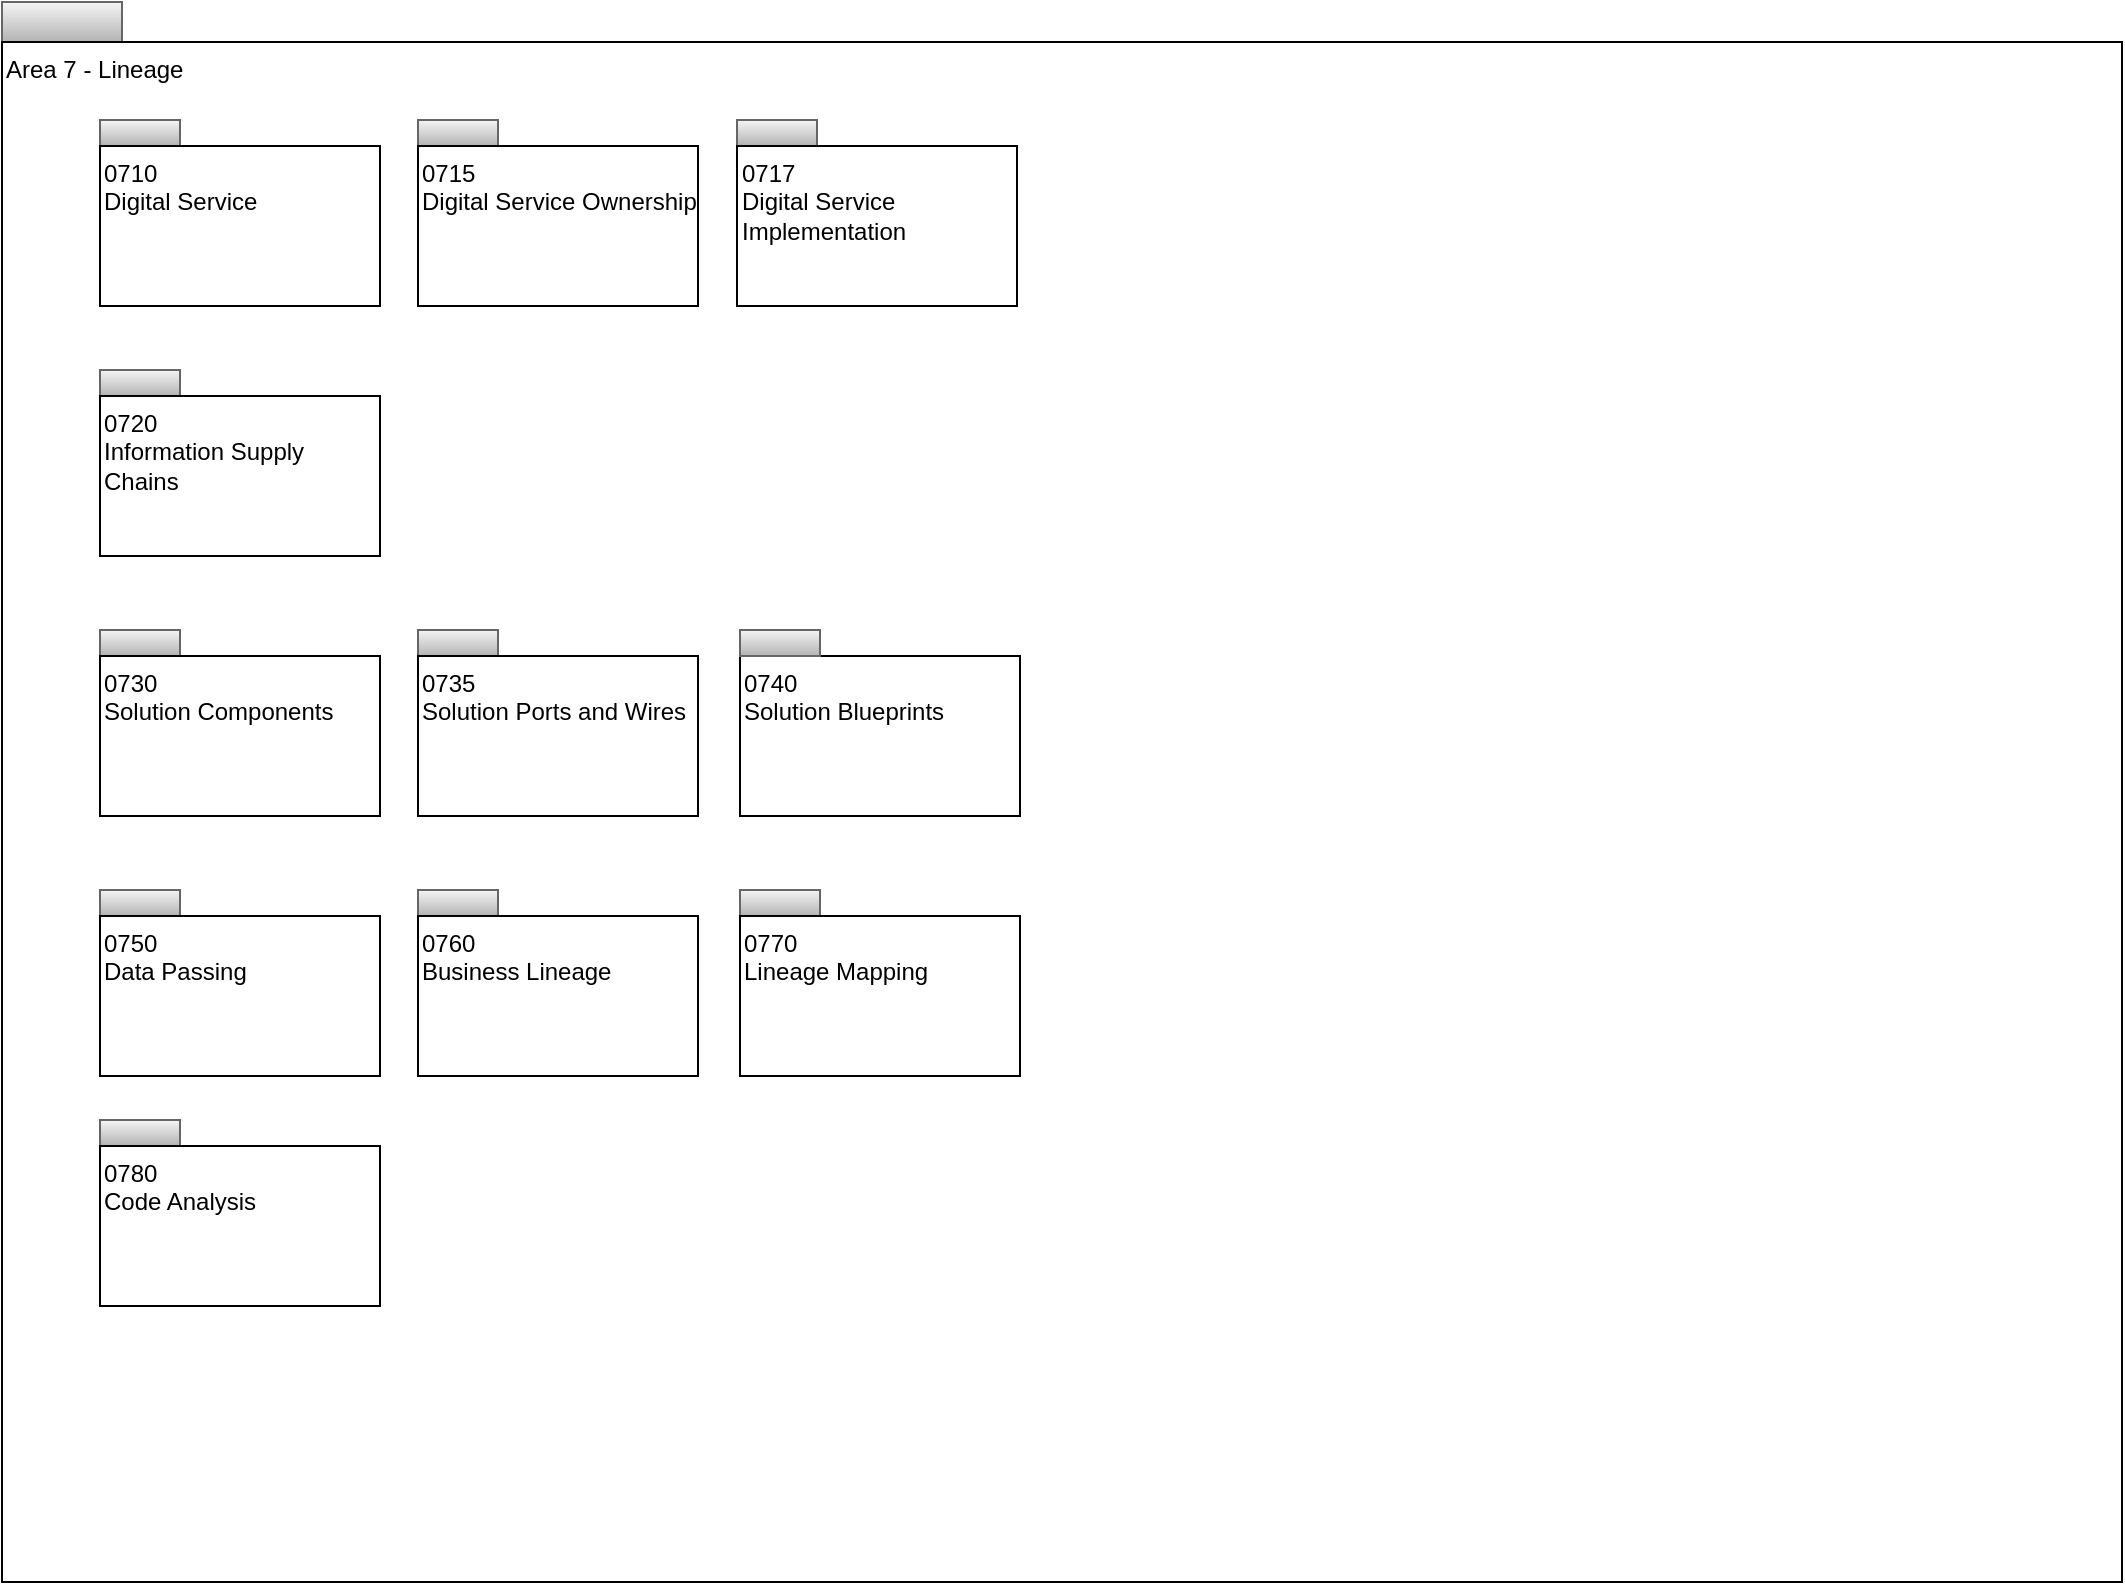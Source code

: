 <mxfile version="14.6.13" type="device" pages="12"><diagram id="D-fT32pPSd6CnJNmmywp" name="Overview"><mxGraphModel dx="1106" dy="787" grid="1" gridSize="10" guides="1" tooltips="1" connect="1" arrows="1" fold="1" page="1" pageScale="1" pageWidth="827" pageHeight="1169" math="0" shadow="0"><root><mxCell id="0"/><mxCell id="1" parent="0"/><mxCell id="YhuTHeu8PJgn1JcNQfF2-1" value="" style="rounded=0;whiteSpace=wrap;html=1;align=left;fillColor=#f5f5f5;strokeColor=#666666;gradientColor=#b3b3b3;" parent="1" vertex="1"><mxGeometry x="13" y="26" width="60" height="20" as="geometry"/></mxCell><mxCell id="YhuTHeu8PJgn1JcNQfF2-2" value="Area 7 - Lineage" style="rounded=0;whiteSpace=wrap;html=1;align=left;verticalAlign=top;" parent="1" vertex="1"><mxGeometry x="13" y="46" width="1060" height="770" as="geometry"/></mxCell><mxCell id="YhuTHeu8PJgn1JcNQfF2-3" value="" style="rounded=0;whiteSpace=wrap;html=1;align=left;fillColor=#f5f5f5;strokeColor=#666666;gradientColor=#b3b3b3;" parent="1" vertex="1"><mxGeometry x="62" y="85" width="40" height="13" as="geometry"/></mxCell><mxCell id="YhuTHeu8PJgn1JcNQfF2-4" value="0710&lt;br&gt;Digital Service" style="rounded=0;whiteSpace=wrap;html=1;align=left;verticalAlign=top;" parent="1" vertex="1"><mxGeometry x="62" y="98" width="140" height="80" as="geometry"/></mxCell><mxCell id="YhuTHeu8PJgn1JcNQfF2-5" value="" style="rounded=0;whiteSpace=wrap;html=1;align=left;fillColor=#f5f5f5;strokeColor=#666666;gradientColor=#b3b3b3;" parent="1" vertex="1"><mxGeometry x="221" y="85" width="40" height="13" as="geometry"/></mxCell><mxCell id="YhuTHeu8PJgn1JcNQfF2-6" value="0715&lt;br&gt;Digital Service Ownership" style="rounded=0;whiteSpace=wrap;html=1;align=left;verticalAlign=top;" parent="1" vertex="1"><mxGeometry x="221" y="98" width="140" height="80" as="geometry"/></mxCell><mxCell id="YhuTHeu8PJgn1JcNQfF2-7" value="" style="rounded=0;whiteSpace=wrap;html=1;align=left;fillColor=#f5f5f5;strokeColor=#666666;gradientColor=#b3b3b3;" parent="1" vertex="1"><mxGeometry x="380.5" y="85" width="40" height="13" as="geometry"/></mxCell><mxCell id="YhuTHeu8PJgn1JcNQfF2-8" value="0717&lt;br&gt;Digital Service Implementation" style="rounded=0;whiteSpace=wrap;html=1;align=left;verticalAlign=top;" parent="1" vertex="1"><mxGeometry x="380.5" y="98" width="140" height="80" as="geometry"/></mxCell><mxCell id="YhuTHeu8PJgn1JcNQfF2-13" value="" style="rounded=0;whiteSpace=wrap;html=1;align=left;fillColor=#f5f5f5;strokeColor=#666666;gradientColor=#b3b3b3;" parent="1" vertex="1"><mxGeometry x="62" y="340" width="40" height="13" as="geometry"/></mxCell><mxCell id="YhuTHeu8PJgn1JcNQfF2-14" value="0730&lt;br&gt;Solution Components" style="rounded=0;whiteSpace=wrap;html=1;align=left;verticalAlign=top;" parent="1" vertex="1"><mxGeometry x="62" y="353" width="140" height="80" as="geometry"/></mxCell><mxCell id="YhuTHeu8PJgn1JcNQfF2-15" value="" style="rounded=0;whiteSpace=wrap;html=1;align=left;fillColor=#f5f5f5;strokeColor=#666666;gradientColor=#b3b3b3;" parent="1" vertex="1"><mxGeometry x="221" y="340" width="40" height="13" as="geometry"/></mxCell><mxCell id="YhuTHeu8PJgn1JcNQfF2-16" value="0740&lt;br&gt;Solution Blueprints" style="rounded=0;whiteSpace=wrap;html=1;align=left;verticalAlign=top;" parent="1" vertex="1"><mxGeometry x="382" y="353" width="140" height="80" as="geometry"/></mxCell><mxCell id="YhuTHeu8PJgn1JcNQfF2-25" value="" style="rounded=0;whiteSpace=wrap;html=1;align=left;fillColor=#f5f5f5;strokeColor=#666666;gradientColor=#b3b3b3;" parent="1" vertex="1"><mxGeometry x="62" y="470" width="40" height="13" as="geometry"/></mxCell><mxCell id="YhuTHeu8PJgn1JcNQfF2-26" value="0750&lt;br&gt;Data Passing" style="rounded=0;whiteSpace=wrap;html=1;align=left;verticalAlign=top;" parent="1" vertex="1"><mxGeometry x="62" y="483" width="140" height="80" as="geometry"/></mxCell><mxCell id="YhuTHeu8PJgn1JcNQfF2-31" value="" style="rounded=0;whiteSpace=wrap;html=1;align=left;fillColor=#f5f5f5;strokeColor=#666666;gradientColor=#b3b3b3;" parent="1" vertex="1"><mxGeometry x="382" y="340" width="40" height="13" as="geometry"/></mxCell><mxCell id="YhuTHeu8PJgn1JcNQfF2-32" value="0735&lt;br&gt;Solution Ports and Wires" style="rounded=0;whiteSpace=wrap;html=1;align=left;verticalAlign=top;" parent="1" vertex="1"><mxGeometry x="221" y="353" width="140" height="80" as="geometry"/></mxCell><mxCell id="YhuTHeu8PJgn1JcNQfF2-35" value="" style="rounded=0;whiteSpace=wrap;html=1;align=left;fillColor=#f5f5f5;strokeColor=#666666;gradientColor=#b3b3b3;" parent="1" vertex="1"><mxGeometry x="62" y="210" width="40" height="13" as="geometry"/></mxCell><mxCell id="YhuTHeu8PJgn1JcNQfF2-36" value="0720&lt;br&gt;Information Supply Chains" style="rounded=0;whiteSpace=wrap;html=1;align=left;verticalAlign=top;" parent="1" vertex="1"><mxGeometry x="62" y="223" width="140" height="80" as="geometry"/></mxCell><mxCell id="jZowSqK3XqBFE5ncK902-1" value="" style="rounded=0;whiteSpace=wrap;html=1;align=left;fillColor=#f5f5f5;strokeColor=#666666;gradientColor=#b3b3b3;" parent="1" vertex="1"><mxGeometry x="221" y="470" width="40" height="13" as="geometry"/></mxCell><mxCell id="jZowSqK3XqBFE5ncK902-2" value="0760&lt;br&gt;Business Lineage" style="rounded=0;whiteSpace=wrap;html=1;align=left;verticalAlign=top;" parent="1" vertex="1"><mxGeometry x="221" y="483" width="140" height="80" as="geometry"/></mxCell><mxCell id="dP81T5wVCNS5uh4FwSb8-1" value="" style="rounded=0;whiteSpace=wrap;html=1;align=left;fillColor=#f5f5f5;strokeColor=#666666;gradientColor=#b3b3b3;" parent="1" vertex="1"><mxGeometry x="382" y="470" width="40" height="13" as="geometry"/></mxCell><mxCell id="dP81T5wVCNS5uh4FwSb8-2" value="0770&lt;br&gt;Lineage Mapping" style="rounded=0;whiteSpace=wrap;html=1;align=left;verticalAlign=top;" parent="1" vertex="1"><mxGeometry x="382" y="483" width="140" height="80" as="geometry"/></mxCell><mxCell id="L47BYAXVUDp9Z39xeeTo-1" value="" style="rounded=0;whiteSpace=wrap;html=1;align=left;fillColor=#f5f5f5;strokeColor=#666666;gradientColor=#b3b3b3;" parent="1" vertex="1"><mxGeometry x="62" y="585" width="40" height="13" as="geometry"/></mxCell><mxCell id="L47BYAXVUDp9Z39xeeTo-2" value="0780&lt;br&gt;Code Analysis" style="rounded=0;whiteSpace=wrap;html=1;align=left;verticalAlign=top;" parent="1" vertex="1"><mxGeometry x="62" y="598" width="140" height="80" as="geometry"/></mxCell></root></mxGraphModel></diagram><diagram id="7fsQgAaYE9sfHcw1XIoF" name="0710-Digital-Service"><mxGraphModel dx="1106" dy="787" grid="1" gridSize="10" guides="1" tooltips="1" connect="1" arrows="1" fold="1" page="1" pageScale="1" pageWidth="827" pageHeight="1169" math="0" shadow="0"><root><mxCell id="gJXXQZJIZcjf3K1snlwj-0"/><mxCell id="gJXXQZJIZcjf3K1snlwj-1" parent="gJXXQZJIZcjf3K1snlwj-0"/><mxCell id="RpYh0YSagH3gKZOlWNxV-0" value="" style="rounded=0;whiteSpace=wrap;html=1;align=left;fillColor=#f5f5f5;strokeColor=#666666;gradientColor=#b3b3b3;" parent="gJXXQZJIZcjf3K1snlwj-1" vertex="1"><mxGeometry x="13" y="37" width="60" height="20" as="geometry"/></mxCell><mxCell id="RpYh0YSagH3gKZOlWNxV-1" value="0710 - Digital Service" style="rounded=0;whiteSpace=wrap;html=1;align=left;verticalAlign=top;" parent="gJXXQZJIZcjf3K1snlwj-1" vertex="1"><mxGeometry x="13" y="57" width="1060" height="770" as="geometry"/></mxCell><mxCell id="RpYh0YSagH3gKZOlWNxV-2" value="«entity»&lt;br&gt;&lt;b&gt;Referenceable&lt;/b&gt;" style="html=1;strokeColor=#d6b656;align=center;fillColor=#fff2cc;gradientColor=#ffd966;" parent="gJXXQZJIZcjf3K1snlwj-1" vertex="1"><mxGeometry x="465.5" y="140" width="240" height="50" as="geometry"/></mxCell><mxCell id="RpYh0YSagH3gKZOlWNxV-3" style="edgeStyle=orthogonalEdgeStyle;rounded=0;html=1;exitX=1;exitY=0.5;dashed=1;endArrow=none;endFill=0;jettySize=auto;orthogonalLoop=1;" parent="gJXXQZJIZcjf3K1snlwj-1" source="RpYh0YSagH3gKZOlWNxV-4" edge="1"><mxGeometry relative="1" as="geometry"><mxPoint x="446.5" y="323.5" as="targetPoint"/></mxGeometry></mxCell><mxCell id="RpYh0YSagH3gKZOlWNxV-4" value="«relationship»&lt;br&gt;&lt;b&gt;DigitalServiceDependency&lt;/b&gt;" style="html=1;strokeColor=#666666;align=center;fillColor=#f5f5f5;gradientColor=#b3b3b3;" parent="gJXXQZJIZcjf3K1snlwj-1" vertex="1"><mxGeometry x="140" y="298.5" width="206" height="50" as="geometry"/></mxCell><mxCell id="RpYh0YSagH3gKZOlWNxV-5" value="description : string" style="rounded=0;whiteSpace=wrap;html=1;strokeColor=#000000;gradientColor=#ffffff;align=left;" parent="gJXXQZJIZcjf3K1snlwj-1" vertex="1"><mxGeometry x="140.5" y="348.5" width="206" height="42" as="geometry"/></mxCell><mxCell id="RpYh0YSagH3gKZOlWNxV-6" style="edgeStyle=orthogonalEdgeStyle;rounded=0;html=1;exitX=0;exitY=0.5;entryX=0.5;entryY=0;jettySize=auto;orthogonalLoop=1;endArrow=none;endFill=0;" parent="gJXXQZJIZcjf3K1snlwj-1" source="RpYh0YSagH3gKZOlWNxV-7" target="RpYh0YSagH3gKZOlWNxV-8" edge="1"><mxGeometry relative="1" as="geometry"/></mxCell><mxCell id="RpYh0YSagH3gKZOlWNxV-7" value="" style="triangle;whiteSpace=wrap;html=1;strokeColor=#000000;gradientColor=#ffffff;align=center;rotation=-90;" parent="gJXXQZJIZcjf3K1snlwj-1" vertex="1"><mxGeometry x="577" y="190" width="17" height="21" as="geometry"/></mxCell><mxCell id="RpYh0YSagH3gKZOlWNxV-8" value="«entity»&lt;br&gt;&lt;b&gt;DigitalService&lt;/b&gt;" style="html=1;strokeColor=#666666;align=center;fillColor=#f5f5f5;gradientColor=#b3b3b3;" parent="gJXXQZJIZcjf3K1snlwj-1" vertex="1"><mxGeometry x="465.5" y="270.5" width="240" height="50" as="geometry"/></mxCell><mxCell id="RpYh0YSagH3gKZOlWNxV-11" style="edgeStyle=orthogonalEdgeStyle;rounded=0;html=1;exitX=0;exitY=0.75;entryX=0;entryY=0.25;endArrow=none;endFill=0;jettySize=auto;orthogonalLoop=1;entryDx=0;entryDy=0;exitDx=0;exitDy=0;" parent="gJXXQZJIZcjf3K1snlwj-1" source="RpYh0YSagH3gKZOlWNxV-12" target="RpYh0YSagH3gKZOlWNxV-8" edge="1"><mxGeometry relative="1" as="geometry"/></mxCell><mxCell id="RpYh0YSagH3gKZOlWNxV-12" value="displayName : string&lt;br&gt;description : string&lt;br&gt;versionNumber : string&lt;br&gt;&lt;div style=&quot;text-align: left&quot;&gt;&lt;/div&gt;" style="rounded=0;whiteSpace=wrap;html=1;strokeColor=#000000;gradientColor=#ffffff;align=left;" parent="gJXXQZJIZcjf3K1snlwj-1" vertex="1"><mxGeometry x="465.5" y="320.5" width="240" height="70" as="geometry"/></mxCell><mxCell id="RpYh0YSagH3gKZOlWNxV-23" value="calledByDigitalServices" style="text;html=1;resizable=0;points=[];autosize=1;align=center;verticalAlign=top;spacingTop=-4;" parent="gJXXQZJIZcjf3K1snlwj-1" vertex="1"><mxGeometry x="330.5" y="261.5" width="140" height="20" as="geometry"/></mxCell><mxCell id="RpYh0YSagH3gKZOlWNxV-24" value="*" style="text;html=1;resizable=0;points=[];autosize=1;align=center;verticalAlign=top;spacingTop=-4;" parent="gJXXQZJIZcjf3K1snlwj-1" vertex="1"><mxGeometry x="450.5" y="288.5" width="15" height="14" as="geometry"/></mxCell><mxCell id="RpYh0YSagH3gKZOlWNxV-26" value="*" style="text;html=1;resizable=0;points=[];autosize=1;align=center;verticalAlign=top;spacingTop=-4;" parent="gJXXQZJIZcjf3K1snlwj-1" vertex="1"><mxGeometry x="450.5" y="360.5" width="15" height="14" as="geometry"/></mxCell><mxCell id="RpYh0YSagH3gKZOlWNxV-28" value="callsDigitalServices" style="text;html=1;resizable=0;points=[];autosize=1;align=center;verticalAlign=top;spacingTop=-4;" parent="gJXXQZJIZcjf3K1snlwj-1" vertex="1"><mxGeometry x="350.5" y="374.5" width="120" height="20" as="geometry"/></mxCell></root></mxGraphModel></diagram><diagram id="buv8tUeQr_PRYwmhzUto" name="0715-Digital-Service-Ownership"><mxGraphModel dx="1106" dy="787" grid="1" gridSize="10" guides="1" tooltips="1" connect="1" arrows="1" fold="1" page="1" pageScale="1" pageWidth="827" pageHeight="1169" math="0" shadow="0"><root><mxCell id="WKeq32_BB5dezChJn7f3-0"/><mxCell id="WKeq32_BB5dezChJn7f3-1" parent="WKeq32_BB5dezChJn7f3-0"/><mxCell id="EGDd3p9W_Qj3-g3cCvyR-0" value="" style="rounded=0;whiteSpace=wrap;html=1;align=left;fillColor=#f5f5f5;strokeColor=#666666;gradientColor=#b3b3b3;" parent="WKeq32_BB5dezChJn7f3-1" vertex="1"><mxGeometry x="13" y="37" width="60" height="20" as="geometry"/></mxCell><mxCell id="EGDd3p9W_Qj3-g3cCvyR-1" value="0715 - Digital Service Ownership" style="rounded=0;whiteSpace=wrap;html=1;align=left;verticalAlign=top;" parent="WKeq32_BB5dezChJn7f3-1" vertex="1"><mxGeometry x="13" y="57" width="1060" height="770" as="geometry"/></mxCell><mxCell id="EGDd3p9W_Qj3-g3cCvyR-3" style="edgeStyle=orthogonalEdgeStyle;rounded=0;html=1;exitX=0.75;exitY=0;dashed=1;endArrow=none;endFill=0;jettySize=auto;orthogonalLoop=1;exitDx=0;exitDy=0;" parent="WKeq32_BB5dezChJn7f3-1" source="EGDd3p9W_Qj3-g3cCvyR-4" edge="1"><mxGeometry relative="1" as="geometry"><mxPoint x="280" y="340" as="targetPoint"/></mxGeometry></mxCell><mxCell id="EGDd3p9W_Qj3-g3cCvyR-4" value="«relationship»&lt;br&gt;&lt;b&gt;DigitalServiceOperator&lt;/b&gt;" style="html=1;strokeColor=#666666;align=center;fillColor=#f5f5f5;gradientColor=#b3b3b3;" parent="WKeq32_BB5dezChJn7f3-1" vertex="1"><mxGeometry x="63" y="421.5" width="206" height="50" as="geometry"/></mxCell><mxCell id="EGDd3p9W_Qj3-g3cCvyR-5" value="scope : string" style="rounded=0;whiteSpace=wrap;html=1;strokeColor=#000000;gradientColor=#ffffff;align=left;" parent="WKeq32_BB5dezChJn7f3-1" vertex="1"><mxGeometry x="63.5" y="471.5" width="206" height="38.5" as="geometry"/></mxCell><mxCell id="EGDd3p9W_Qj3-g3cCvyR-8" value="«entity»&lt;br&gt;&lt;b&gt;DigitalService&lt;/b&gt;" style="html=1;strokeColor=#666666;align=center;fillColor=#f5f5f5;gradientColor=#b3b3b3;" parent="WKeq32_BB5dezChJn7f3-1" vertex="1"><mxGeometry x="378.5" y="465.5" width="240" height="50" as="geometry"/></mxCell><mxCell id="EGDd3p9W_Qj3-g3cCvyR-11" style="edgeStyle=orthogonalEdgeStyle;rounded=0;html=1;exitX=0.25;exitY=0;entryX=0.5;entryY=1;endArrow=none;endFill=0;jettySize=auto;orthogonalLoop=1;entryDx=0;entryDy=0;exitDx=0;exitDy=0;" parent="WKeq32_BB5dezChJn7f3-1" source="EGDd3p9W_Qj3-g3cCvyR-8" target="AdnE94B2kkjTDJjHpTNt-14" edge="1"><mxGeometry relative="1" as="geometry"/></mxCell><mxCell id="EGDd3p9W_Qj3-g3cCvyR-13" value="«entity»&lt;br&gt;&lt;b&gt;BusinessCapability&lt;/b&gt;" style="html=1;strokeColor=#82b366;align=center;fillColor=#d5e8d4;gradientColor=#97d077;" parent="WKeq32_BB5dezChJn7f3-1" vertex="1"><mxGeometry x="378.5" y="160" width="240" height="50" as="geometry"/></mxCell><mxCell id="EGDd3p9W_Qj3-g3cCvyR-14" style="edgeStyle=orthogonalEdgeStyle;rounded=0;html=1;exitX=0.5;exitY=1;endArrow=none;endFill=0;jettySize=auto;orthogonalLoop=1;exitDx=0;exitDy=0;" parent="WKeq32_BB5dezChJn7f3-1" source="EGDd3p9W_Qj3-g3cCvyR-13" target="EGDd3p9W_Qj3-g3cCvyR-8" edge="1"><mxGeometry relative="1" as="geometry"/></mxCell><mxCell id="EGDd3p9W_Qj3-g3cCvyR-16" style="edgeStyle=orthogonalEdgeStyle;rounded=0;html=1;exitX=0;exitY=0.5;endArrow=none;endFill=0;jettySize=auto;orthogonalLoop=1;dashed=1;" parent="WKeq32_BB5dezChJn7f3-1" source="EGDd3p9W_Qj3-g3cCvyR-17" edge="1"><mxGeometry relative="1" as="geometry"><mxPoint x="500" y="280" as="targetPoint"/></mxGeometry></mxCell><mxCell id="EGDd3p9W_Qj3-g3cCvyR-17" value="«relationship»&lt;br&gt;&lt;b&gt;DigitalSupport&lt;/b&gt;" style="html=1;strokeColor=#666666;align=center;fillColor=#f5f5f5;gradientColor=#b3b3b3;" parent="WKeq32_BB5dezChJn7f3-1" vertex="1"><mxGeometry x="548" y="248" width="206" height="50" as="geometry"/></mxCell><mxCell id="EGDd3p9W_Qj3-g3cCvyR-18" value="" style="rounded=0;whiteSpace=wrap;html=1;strokeColor=#000000;gradientColor=#ffffff;align=left;" parent="WKeq32_BB5dezChJn7f3-1" vertex="1"><mxGeometry x="548.5" y="298" width="206" height="32" as="geometry"/></mxCell><mxCell id="EGDd3p9W_Qj3-g3cCvyR-23" value="digitalServiceOperators" style="text;html=1;resizable=0;points=[];autosize=1;align=center;verticalAlign=top;spacingTop=-4;" parent="WKeq32_BB5dezChJn7f3-1" vertex="1"><mxGeometry x="185" y="214" width="140" height="20" as="geometry"/></mxCell><mxCell id="EGDd3p9W_Qj3-g3cCvyR-24" value="*" style="text;html=1;resizable=0;points=[];autosize=1;align=center;verticalAlign=top;spacingTop=-4;" parent="WKeq32_BB5dezChJn7f3-1" vertex="1"><mxGeometry x="159" y="217" width="15" height="14" as="geometry"/></mxCell><mxCell id="EGDd3p9W_Qj3-g3cCvyR-25" value="*" style="text;html=1;resizable=0;points=[];autosize=1;align=center;verticalAlign=top;spacingTop=-4;" parent="WKeq32_BB5dezChJn7f3-1" vertex="1"><mxGeometry x="420" y="449.5" width="15" height="14" as="geometry"/></mxCell><mxCell id="EGDd3p9W_Qj3-g3cCvyR-26" value="*" style="text;html=1;resizable=0;points=[];autosize=1;align=center;verticalAlign=top;spacingTop=-4;" parent="WKeq32_BB5dezChJn7f3-1" vertex="1"><mxGeometry x="470" y="234" width="15" height="14" as="geometry"/></mxCell><mxCell id="EGDd3p9W_Qj3-g3cCvyR-27" value="*" style="text;html=1;resizable=0;points=[];autosize=1;align=center;verticalAlign=top;spacingTop=-4;" parent="WKeq32_BB5dezChJn7f3-1" vertex="1"><mxGeometry x="565" y="449.5" width="15" height="14" as="geometry"/></mxCell><mxCell id="EGDd3p9W_Qj3-g3cCvyR-28" value="usesDigitalServices" style="text;html=1;resizable=0;points=[];autosize=1;align=center;verticalAlign=top;spacingTop=-4;" parent="WKeq32_BB5dezChJn7f3-1" vertex="1"><mxGeometry x="438.5" y="421.5" width="120" height="20" as="geometry"/></mxCell><mxCell id="EGDd3p9W_Qj3-g3cCvyR-30" value="digitalServiceManager" style="text;html=1;resizable=0;points=[];autosize=1;align=center;verticalAlign=top;spacingTop=-4;" parent="WKeq32_BB5dezChJn7f3-1" vertex="1"><mxGeometry x="887" y="263" width="130" height="20" as="geometry"/></mxCell><mxCell id="AdnE94B2kkjTDJjHpTNt-0" style="edgeStyle=orthogonalEdgeStyle;rounded=0;html=1;exitX=0.75;exitY=0;entryX=0.5;entryY=1;jettySize=auto;orthogonalLoop=1;endArrow=none;endFill=0;exitDx=0;exitDy=0;entryDx=0;entryDy=0;" parent="WKeq32_BB5dezChJn7f3-1" source="EGDd3p9W_Qj3-g3cCvyR-8" target="AdnE94B2kkjTDJjHpTNt-13" edge="1"><mxGeometry relative="1" as="geometry"/></mxCell><mxCell id="AdnE94B2kkjTDJjHpTNt-2" value="«entity»&lt;br&gt;&lt;b&gt;DigitialServiceManager&lt;/b&gt;" style="html=1;strokeColor=#666666;align=center;fillColor=#f5f5f5;gradientColor=#b3b3b3;" parent="WKeq32_BB5dezChJn7f3-1" vertex="1"><mxGeometry x="780.5" y="181" width="186" height="50" as="geometry"/></mxCell><mxCell id="AdnE94B2kkjTDJjHpTNt-3" value="0..1" style="text;html=1;strokeColor=none;fillColor=none;align=center;verticalAlign=middle;whiteSpace=wrap;rounded=0;" parent="WKeq32_BB5dezChJn7f3-1" vertex="1"><mxGeometry x="844" y="265" width="26" height="18" as="geometry"/></mxCell><mxCell id="AdnE94B2kkjTDJjHpTNt-4" value="«relationship»&lt;br&gt;&lt;b&gt;DigitalServiceManagement&lt;/b&gt;" style="html=1;strokeColor=#666666;align=center;fillColor=#f5f5f5;gradientColor=#b3b3b3;" parent="WKeq32_BB5dezChJn7f3-1" vertex="1"><mxGeometry x="725.75" y="445" width="206" height="53" as="geometry"/></mxCell><mxCell id="AdnE94B2kkjTDJjHpTNt-5" value="" style="endArrow=none;dashed=1;html=1;entryX=0.5;entryY=0;entryDx=0;entryDy=0;" parent="WKeq32_BB5dezChJn7f3-1" target="AdnE94B2kkjTDJjHpTNt-4" edge="1"><mxGeometry width="50" height="50" relative="1" as="geometry"><mxPoint x="829" y="365" as="sourcePoint"/><mxPoint x="815.75" y="1085" as="targetPoint"/></mxGeometry></mxCell><mxCell id="AdnE94B2kkjTDJjHpTNt-6" value="" style="rounded=0;whiteSpace=wrap;html=1;strokeColor=#000000;gradientColor=#ffffff;align=left;" parent="WKeq32_BB5dezChJn7f3-1" vertex="1"><mxGeometry x="725.75" y="498" width="206" height="31" as="geometry"/></mxCell><mxCell id="AdnE94B2kkjTDJjHpTNt-7" value="consumingBusinessCapabilities" style="text;html=1;strokeColor=none;fillColor=none;align=center;verticalAlign=middle;whiteSpace=wrap;rounded=0;" parent="WKeq32_BB5dezChJn7f3-1" vertex="1"><mxGeometry x="399.5" y="214" width="100.5" height="20" as="geometry"/></mxCell><mxCell id="AdnE94B2kkjTDJjHpTNt-8" value="managesDigitalServices" style="text;html=1;strokeColor=none;fillColor=none;align=center;verticalAlign=middle;whiteSpace=wrap;rounded=0;" parent="WKeq32_BB5dezChJn7f3-1" vertex="1"><mxGeometry x="568" y="427.5" width="115" height="20" as="geometry"/></mxCell><mxCell id="AdnE94B2kkjTDJjHpTNt-9" value="*" style="text;html=1;strokeColor=none;fillColor=none;align=center;verticalAlign=middle;whiteSpace=wrap;rounded=0;" parent="WKeq32_BB5dezChJn7f3-1" vertex="1"><mxGeometry x="500" y="447.5" width="26" height="18" as="geometry"/></mxCell><mxCell id="AdnE94B2kkjTDJjHpTNt-10" value="«entity»&lt;br&gt;&lt;b&gt;PersonRole&lt;/b&gt;" style="html=1;strokeColor=#b85450;align=center;fillColor=#f8cecc;gradientColor=#FF0080;" parent="WKeq32_BB5dezChJn7f3-1" vertex="1"><mxGeometry x="788.5" y="69" width="180" height="50" as="geometry"/></mxCell><mxCell id="AdnE94B2kkjTDJjHpTNt-11" style="edgeStyle=orthogonalEdgeStyle;rounded=0;html=1;exitX=0;exitY=0.5;entryX=0.5;entryY=0;jettySize=auto;orthogonalLoop=1;endArrow=none;endFill=0;" parent="WKeq32_BB5dezChJn7f3-1" source="AdnE94B2kkjTDJjHpTNt-12" target="AdnE94B2kkjTDJjHpTNt-2" edge="1"><mxGeometry relative="1" as="geometry"><mxPoint x="633.5" y="607.5" as="targetPoint"/></mxGeometry></mxCell><mxCell id="AdnE94B2kkjTDJjHpTNt-12" value="" style="triangle;whiteSpace=wrap;html=1;strokeColor=#000000;gradientColor=#ffffff;align=center;rotation=-90;" parent="WKeq32_BB5dezChJn7f3-1" vertex="1"><mxGeometry x="865" y="119" width="17" height="21" as="geometry"/></mxCell><mxCell id="AdnE94B2kkjTDJjHpTNt-13" value="" style="rounded=0;whiteSpace=wrap;html=1;strokeColor=#000000;gradientColor=#ffffff;align=left;" parent="WKeq32_BB5dezChJn7f3-1" vertex="1"><mxGeometry x="780.5" y="231" width="186" height="31" as="geometry"/></mxCell><mxCell id="AdnE94B2kkjTDJjHpTNt-14" value="«entity»&lt;br&gt;&lt;b&gt;Organization&lt;/b&gt;" style="html=1;strokeColor=#82b366;align=center;fillColor=#d5e8d4;gradientColor=#97d077;" parent="WKeq32_BB5dezChJn7f3-1" vertex="1"><mxGeometry x="60" y="160" width="240" height="50" as="geometry"/></mxCell><mxCell id="AdnE94B2kkjTDJjHpTNt-22" value="operatesDigitalServices" style="text;html=1;resizable=0;points=[];autosize=1;align=center;verticalAlign=top;spacingTop=-4;" parent="WKeq32_BB5dezChJn7f3-1" vertex="1"><mxGeometry x="300" y="425" width="140" height="20" as="geometry"/></mxCell></root></mxGraphModel></diagram><diagram id="Fgw7fBvsmTOvwbdS5kJK" name="0717-Digital-Service-Implementation"><mxGraphModel dx="1106" dy="787" grid="1" gridSize="10" guides="1" tooltips="1" connect="1" arrows="1" fold="1" page="1" pageScale="1" pageWidth="827" pageHeight="1169" math="0" shadow="0"><root><mxCell id="p7hClk6sZ-XepdoYC8GG-0"/><mxCell id="p7hClk6sZ-XepdoYC8GG-1" parent="p7hClk6sZ-XepdoYC8GG-0"/><mxCell id="LnJQTlXx5FRkNHHAeORv-0" value="" style="rounded=0;whiteSpace=wrap;html=1;align=left;fillColor=#f5f5f5;strokeColor=#666666;gradientColor=#b3b3b3;" parent="p7hClk6sZ-XepdoYC8GG-1" vertex="1"><mxGeometry x="13" y="37" width="60" height="20" as="geometry"/></mxCell><mxCell id="LnJQTlXx5FRkNHHAeORv-1" value="0717 - Digital Service Implementation" style="rounded=0;whiteSpace=wrap;html=1;align=left;verticalAlign=top;" parent="p7hClk6sZ-XepdoYC8GG-1" vertex="1"><mxGeometry x="13" y="57" width="1060" height="770" as="geometry"/></mxCell><mxCell id="LnJQTlXx5FRkNHHAeORv-8" value="«entity»&lt;br&gt;&lt;b&gt;DigitalService&lt;/b&gt;" style="html=1;strokeColor=#666666;align=center;fillColor=#f5f5f5;gradientColor=#b3b3b3;" parent="p7hClk6sZ-XepdoYC8GG-1" vertex="1"><mxGeometry x="378.5" y="230" width="240" height="50" as="geometry"/></mxCell><mxCell id="LnJQTlXx5FRkNHHAeORv-13" value="«entity»&lt;br&gt;&lt;b&gt;SoftwareServerCapability&lt;/b&gt;" style="html=1;strokeColor=#d6b656;align=center;fillColor=#fff2cc;gradientColor=#ffd966;" parent="p7hClk6sZ-XepdoYC8GG-1" vertex="1"><mxGeometry x="378.5" y="455.5" width="240" height="50" as="geometry"/></mxCell><mxCell id="LnJQTlXx5FRkNHHAeORv-14" style="edgeStyle=orthogonalEdgeStyle;rounded=0;html=1;exitX=0.5;exitY=0;endArrow=none;endFill=0;jettySize=auto;orthogonalLoop=1;entryX=0.5;entryY=1;entryDx=0;entryDy=0;exitDx=0;exitDy=0;" parent="p7hClk6sZ-XepdoYC8GG-1" source="LnJQTlXx5FRkNHHAeORv-13" target="LnJQTlXx5FRkNHHAeORv-8" edge="1"><mxGeometry relative="1" as="geometry"><mxPoint x="620" y="250" as="targetPoint"/></mxGeometry></mxCell><mxCell id="LnJQTlXx5FRkNHHAeORv-16" style="edgeStyle=orthogonalEdgeStyle;rounded=0;html=1;exitX=0;exitY=0.5;endArrow=none;endFill=0;jettySize=auto;orthogonalLoop=1;dashed=1;" parent="p7hClk6sZ-XepdoYC8GG-1" source="LnJQTlXx5FRkNHHAeORv-17" edge="1"><mxGeometry relative="1" as="geometry"><mxPoint x="498" y="335" as="targetPoint"/></mxGeometry></mxCell><mxCell id="LnJQTlXx5FRkNHHAeORv-17" value="«relationship»&lt;br&gt;&lt;b&gt;DigitalServiceImplementation&lt;/b&gt;" style="html=1;strokeColor=#666666;align=center;fillColor=#f5f5f5;gradientColor=#b3b3b3;" parent="p7hClk6sZ-XepdoYC8GG-1" vertex="1"><mxGeometry x="620.5" y="310" width="206" height="50" as="geometry"/></mxCell><mxCell id="LnJQTlXx5FRkNHHAeORv-18" value="description : string" style="rounded=0;whiteSpace=wrap;html=1;strokeColor=#000000;gradientColor=#ffffff;align=left;" parent="p7hClk6sZ-XepdoYC8GG-1" vertex="1"><mxGeometry x="621" y="360" width="206" height="40" as="geometry"/></mxCell><mxCell id="LnJQTlXx5FRkNHHAeORv-25" value="*" style="text;html=1;resizable=0;points=[];autosize=1;align=center;verticalAlign=top;spacingTop=-4;" parent="p7hClk6sZ-XepdoYC8GG-1" vertex="1"><mxGeometry x="506" y="297" width="15" height="14" as="geometry"/></mxCell><mxCell id="LnJQTlXx5FRkNHHAeORv-27" value="*" style="text;html=1;resizable=0;points=[];autosize=1;align=center;verticalAlign=top;spacingTop=-4;" parent="p7hClk6sZ-XepdoYC8GG-1" vertex="1"><mxGeometry x="473" y="435.5" width="15" height="14" as="geometry"/></mxCell><mxCell id="LnJQTlXx5FRkNHHAeORv-29" value="partOfDigitalServices" style="text;html=1;resizable=0;points=[];autosize=1;align=center;verticalAlign=top;spacingTop=-4;" parent="p7hClk6sZ-XepdoYC8GG-1" vertex="1"><mxGeometry x="348" y="291" width="130" height="20" as="geometry"/></mxCell><mxCell id="LnJQTlXx5FRkNHHAeORv-30" value="implementedBy" style="text;html=1;resizable=0;points=[];autosize=1;align=center;verticalAlign=top;spacingTop=-4;" parent="p7hClk6sZ-XepdoYC8GG-1" vertex="1"><mxGeometry x="499" y="432" width="100" height="20" as="geometry"/></mxCell></root></mxGraphModel></diagram><diagram id="HZrvVjjE4ANykjIvGvKZ" name="0720-Information-Supply-Chains"><mxGraphModel dx="1106" dy="787" grid="1" gridSize="10" guides="1" tooltips="1" connect="1" arrows="1" fold="1" page="1" pageScale="1" pageWidth="827" pageHeight="1169" math="0" shadow="0"><root><mxCell id="zVmAmzPXzeWF6cD0m7T5-0"/><mxCell id="zVmAmzPXzeWF6cD0m7T5-1" parent="zVmAmzPXzeWF6cD0m7T5-0"/><mxCell id="qhP3MTUpAqKOTp0r8BQ7-0" value="" style="rounded=0;whiteSpace=wrap;html=1;align=left;fillColor=#f5f5f5;strokeColor=#666666;gradientColor=#b3b3b3;" parent="zVmAmzPXzeWF6cD0m7T5-1" vertex="1"><mxGeometry x="13" y="37" width="60" height="20" as="geometry"/></mxCell><mxCell id="qhP3MTUpAqKOTp0r8BQ7-1" value="0720 - Information Supply Chains" style="rounded=0;whiteSpace=wrap;html=1;align=left;verticalAlign=top;" parent="zVmAmzPXzeWF6cD0m7T5-1" vertex="1"><mxGeometry x="13" y="57" width="1060" height="770" as="geometry"/></mxCell><mxCell id="qhP3MTUpAqKOTp0r8BQ7-2" value="«entity»&lt;br&gt;&lt;b&gt;Referenceable&lt;/b&gt;" style="html=1;strokeColor=#d6b656;align=center;fillColor=#fff2cc;gradientColor=#ffd966;" parent="zVmAmzPXzeWF6cD0m7T5-1" vertex="1"><mxGeometry x="405.5" y="120" width="240" height="50" as="geometry"/></mxCell><mxCell id="qhP3MTUpAqKOTp0r8BQ7-3" style="edgeStyle=orthogonalEdgeStyle;rounded=0;html=1;exitX=1;exitY=0.5;dashed=1;endArrow=none;endFill=0;jettySize=auto;orthogonalLoop=1;" parent="zVmAmzPXzeWF6cD0m7T5-1" source="qhP3MTUpAqKOTp0r8BQ7-4" edge="1"><mxGeometry relative="1" as="geometry"><mxPoint x="540" y="300" as="targetPoint"/></mxGeometry></mxCell><mxCell id="qhP3MTUpAqKOTp0r8BQ7-4" value="«relationship»&lt;br&gt;&lt;b&gt;InformationSupplyChainComposition&lt;/b&gt;" style="html=1;strokeColor=#666666;align=center;fillColor=#f5f5f5;gradientColor=#b3b3b3;" parent="zVmAmzPXzeWF6cD0m7T5-1" vertex="1"><mxGeometry x="93.5" y="440" width="246" height="50" as="geometry"/></mxCell><mxCell id="qhP3MTUpAqKOTp0r8BQ7-5" value="" style="rounded=0;whiteSpace=wrap;html=1;strokeColor=#000000;gradientColor=#ffffff;align=left;" parent="zVmAmzPXzeWF6cD0m7T5-1" vertex="1"><mxGeometry x="93.5" y="490" width="246.5" height="33" as="geometry"/></mxCell><mxCell id="qhP3MTUpAqKOTp0r8BQ7-6" style="edgeStyle=orthogonalEdgeStyle;rounded=0;html=1;exitX=0;exitY=0.5;entryX=0.5;entryY=0;jettySize=auto;orthogonalLoop=1;endArrow=none;endFill=0;" parent="zVmAmzPXzeWF6cD0m7T5-1" source="qhP3MTUpAqKOTp0r8BQ7-7" target="qhP3MTUpAqKOTp0r8BQ7-8" edge="1"><mxGeometry relative="1" as="geometry"/></mxCell><mxCell id="qhP3MTUpAqKOTp0r8BQ7-7" value="" style="triangle;whiteSpace=wrap;html=1;strokeColor=#000000;gradientColor=#ffffff;align=center;rotation=-90;" parent="zVmAmzPXzeWF6cD0m7T5-1" vertex="1"><mxGeometry x="517" y="170" width="17" height="21" as="geometry"/></mxCell><mxCell id="qhP3MTUpAqKOTp0r8BQ7-8" value="«entity»&lt;br&gt;&lt;b&gt;InformationSupplyChain&lt;/b&gt;" style="html=1;strokeColor=#666666;align=center;fillColor=#f5f5f5;gradientColor=#b3b3b3;" parent="zVmAmzPXzeWF6cD0m7T5-1" vertex="1"><mxGeometry x="190" y="270.5" width="240" height="50" as="geometry"/></mxCell><mxCell id="qhP3MTUpAqKOTp0r8BQ7-9" style="edgeStyle=orthogonalEdgeStyle;rounded=0;html=1;exitX=0;exitY=0.5;entryX=1;entryY=0.5;endArrow=none;endFill=0;jettySize=auto;orthogonalLoop=1;entryDx=0;entryDy=0;exitDx=0;exitDy=0;" parent="zVmAmzPXzeWF6cD0m7T5-1" source="qhP3MTUpAqKOTp0r8BQ7-15" target="qhP3MTUpAqKOTp0r8BQ7-8" edge="1"><mxGeometry relative="1" as="geometry"/></mxCell><mxCell id="qhP3MTUpAqKOTp0r8BQ7-10" value="displayName : string&lt;br&gt;description : string&lt;br&gt;scope : string&lt;br&gt;purposes : array&amp;lt;string&amp;gt;&lt;br&gt;&lt;div style=&quot;text-align: left&quot;&gt;&lt;/div&gt;" style="rounded=0;whiteSpace=wrap;html=1;strokeColor=#000000;gradientColor=#ffffff;align=left;" parent="zVmAmzPXzeWF6cD0m7T5-1" vertex="1"><mxGeometry x="190" y="320.5" width="240" height="79.5" as="geometry"/></mxCell><mxCell id="qhP3MTUpAqKOTp0r8BQ7-11" value="informationSupplyChains" style="text;html=1;resizable=0;points=[];autosize=1;align=center;verticalAlign=top;spacingTop=-4;" parent="zVmAmzPXzeWF6cD0m7T5-1" vertex="1"><mxGeometry x="425" y="270.5" width="150" height="20" as="geometry"/></mxCell><mxCell id="qhP3MTUpAqKOTp0r8BQ7-12" value="*" style="text;html=1;resizable=0;points=[];autosize=1;align=center;verticalAlign=top;spacingTop=-4;" parent="zVmAmzPXzeWF6cD0m7T5-1" vertex="1"><mxGeometry x="430" y="300.5" width="15" height="14" as="geometry"/></mxCell><mxCell id="qhP3MTUpAqKOTp0r8BQ7-13" value="*" style="text;html=1;resizable=0;points=[];autosize=1;align=center;verticalAlign=top;spacingTop=-4;" parent="zVmAmzPXzeWF6cD0m7T5-1" vertex="1"><mxGeometry x="640" y="276.5" width="15" height="14" as="geometry"/></mxCell><mxCell id="qhP3MTUpAqKOTp0r8BQ7-14" value="segments" style="text;html=1;resizable=0;points=[];autosize=1;align=center;verticalAlign=top;spacingTop=-4;" parent="zVmAmzPXzeWF6cD0m7T5-1" vertex="1"><mxGeometry x="590" y="300.5" width="70" height="20" as="geometry"/></mxCell><mxCell id="qhP3MTUpAqKOTp0r8BQ7-17" style="edgeStyle=orthogonalEdgeStyle;rounded=0;orthogonalLoop=1;jettySize=auto;html=1;exitX=0.5;exitY=0;exitDx=0;exitDy=0;entryX=0;entryY=0.5;entryDx=0;entryDy=0;endArrow=none;endFill=0;" parent="zVmAmzPXzeWF6cD0m7T5-1" source="qhP3MTUpAqKOTp0r8BQ7-15" target="qhP3MTUpAqKOTp0r8BQ7-7" edge="1"><mxGeometry relative="1" as="geometry"/></mxCell><mxCell id="qhP3MTUpAqKOTp0r8BQ7-15" value="«entity»&lt;br&gt;&lt;b&gt;InformationSupplyChainSegment&lt;/b&gt;" style="html=1;strokeColor=#666666;align=center;fillColor=#f5f5f5;gradientColor=#b3b3b3;" parent="zVmAmzPXzeWF6cD0m7T5-1" vertex="1"><mxGeometry x="660" y="270.5" width="240" height="50" as="geometry"/></mxCell><mxCell id="sFJxd4-rRqHO0f4T6SiB-1" style="edgeStyle=orthogonalEdgeStyle;rounded=0;orthogonalLoop=1;jettySize=auto;html=1;exitX=0.5;exitY=1;exitDx=0;exitDy=0;entryX=0.5;entryY=0;entryDx=0;entryDy=0;endArrow=none;endFill=0;" parent="zVmAmzPXzeWF6cD0m7T5-1" source="qhP3MTUpAqKOTp0r8BQ7-16" target="sFJxd4-rRqHO0f4T6SiB-0" edge="1"><mxGeometry relative="1" as="geometry"/></mxCell><mxCell id="qhP3MTUpAqKOTp0r8BQ7-16" value="displayName : string&lt;br&gt;description : string&lt;br&gt;scope : string&lt;br&gt;integrationStyle : string&lt;br&gt;estimatedVolumetrics : map&amp;lt;string, string&amp;gt;&lt;br&gt;&lt;div style=&quot;text-align: left&quot;&gt;&lt;/div&gt;" style="rounded=0;whiteSpace=wrap;html=1;strokeColor=#000000;gradientColor=#ffffff;align=left;" parent="zVmAmzPXzeWF6cD0m7T5-1" vertex="1"><mxGeometry x="660" y="320.5" width="240" height="89.5" as="geometry"/></mxCell><mxCell id="sFJxd4-rRqHO0f4T6SiB-0" value="«entity»&lt;br&gt;&lt;b&gt;Process&lt;/b&gt;" style="html=1;strokeColor=#d6b656;align=center;fillColor=#fff2cc;gradientColor=#ffd966;" parent="zVmAmzPXzeWF6cD0m7T5-1" vertex="1"><mxGeometry x="660" y="570" width="240" height="50" as="geometry"/></mxCell><mxCell id="sFJxd4-rRqHO0f4T6SiB-2" value="«&lt;span style=&quot;font-weight: normal&quot;&gt;relationship&lt;/span&gt;»&lt;br&gt;&lt;span&gt;InformationSupplyChainImplementation&lt;/span&gt;" style="html=1;strokeColor=#666666;align=center;fillColor=#f5f5f5;gradientColor=#b3b3b3;fontStyle=1" parent="zVmAmzPXzeWF6cD0m7T5-1" vertex="1"><mxGeometry x="340" y="570" width="246" height="50" as="geometry"/></mxCell><mxCell id="sFJxd4-rRqHO0f4T6SiB-3" value="" style="rounded=0;whiteSpace=wrap;html=1;strokeColor=#000000;gradientColor=#ffffff;align=left;fontStyle=1" parent="zVmAmzPXzeWF6cD0m7T5-1" vertex="1"><mxGeometry x="340" y="620" width="246.5" height="33" as="geometry"/></mxCell><mxCell id="sFJxd4-rRqHO0f4T6SiB-4" style="edgeStyle=orthogonalEdgeStyle;rounded=0;html=1;exitX=0.5;exitY=0;dashed=1;endArrow=none;endFill=0;jettySize=auto;orthogonalLoop=1;exitDx=0;exitDy=0;" parent="zVmAmzPXzeWF6cD0m7T5-1" source="sFJxd4-rRqHO0f4T6SiB-2" edge="1"><mxGeometry relative="1" as="geometry"><mxPoint x="780" y="490" as="targetPoint"/><mxPoint x="466" y="462" as="sourcePoint"/><Array as="points"><mxPoint x="463" y="510"/><mxPoint x="780" y="510"/></Array></mxGeometry></mxCell><mxCell id="WbewkwcFJvYhqhkqwDzB-0" value="*" style="text;html=1;resizable=0;points=[];autosize=1;align=center;verticalAlign=top;spacingTop=-4;" parent="zVmAmzPXzeWF6cD0m7T5-1" vertex="1"><mxGeometry x="790" y="550" width="15" height="14" as="geometry"/></mxCell><mxCell id="WbewkwcFJvYhqhkqwDzB-1" value="*" style="text;html=1;resizable=0;points=[];autosize=1;align=center;verticalAlign=top;spacingTop=-4;" parent="zVmAmzPXzeWF6cD0m7T5-1" vertex="1"><mxGeometry x="790" y="420" width="15" height="14" as="geometry"/></mxCell><mxCell id="WbewkwcFJvYhqhkqwDzB-2" value="partOfSegments" style="text;html=1;resizable=0;points=[];autosize=1;align=center;verticalAlign=top;spacingTop=-4;" parent="zVmAmzPXzeWF6cD0m7T5-1" vertex="1"><mxGeometry x="680" y="417" width="100" height="20" as="geometry"/></mxCell><mxCell id="WbewkwcFJvYhqhkqwDzB-3" value="implementedByProcesses" style="text;html=1;resizable=0;points=[];autosize=1;align=center;verticalAlign=top;spacingTop=-4;" parent="zVmAmzPXzeWF6cD0m7T5-1" vertex="1"><mxGeometry x="630" y="550" width="150" height="20" as="geometry"/></mxCell></root></mxGraphModel></diagram><diagram id="Rs48ojbdInrB1p3hL-QY" name="0730-Solution-Components"><mxGraphModel dx="1106" dy="787" grid="1" gridSize="10" guides="1" tooltips="1" connect="1" arrows="1" fold="1" page="1" pageScale="1" pageWidth="827" pageHeight="1169" math="0" shadow="0"><root><mxCell id="bwxU4-u0AWpcO3mvrb1C-0"/><mxCell id="bwxU4-u0AWpcO3mvrb1C-1" parent="bwxU4-u0AWpcO3mvrb1C-0"/><mxCell id="N8YyVw2gop-ekfsfYVBa-0" value="" style="rounded=0;whiteSpace=wrap;html=1;align=left;fillColor=#f5f5f5;strokeColor=#666666;gradientColor=#b3b3b3;" parent="bwxU4-u0AWpcO3mvrb1C-1" vertex="1"><mxGeometry x="13" y="37" width="60" height="20" as="geometry"/></mxCell><mxCell id="N8YyVw2gop-ekfsfYVBa-1" value="0730 - Solution Components" style="rounded=0;whiteSpace=wrap;html=1;align=left;verticalAlign=top;" parent="bwxU4-u0AWpcO3mvrb1C-1" vertex="1"><mxGeometry x="13" y="57" width="1060" height="770" as="geometry"/></mxCell><mxCell id="N8YyVw2gop-ekfsfYVBa-2" value="«entity»&lt;br&gt;&lt;b&gt;Referenceable&lt;/b&gt;" style="html=1;strokeColor=#d6b656;align=center;fillColor=#fff2cc;gradientColor=#ffd966;" parent="bwxU4-u0AWpcO3mvrb1C-1" vertex="1"><mxGeometry x="190" y="120" width="240" height="50" as="geometry"/></mxCell><mxCell id="N8YyVw2gop-ekfsfYVBa-3" style="edgeStyle=orthogonalEdgeStyle;rounded=0;html=1;exitX=0;exitY=0.5;dashed=1;endArrow=none;endFill=0;jettySize=auto;orthogonalLoop=1;exitDx=0;exitDy=0;" parent="bwxU4-u0AWpcO3mvrb1C-1" source="N8YyVw2gop-ekfsfYVBa-4" edge="1"><mxGeometry relative="1" as="geometry"><mxPoint x="450" y="330" as="targetPoint"/><Array as="points"><mxPoint x="520" y="306"/><mxPoint x="520" y="330"/></Array></mxGeometry></mxCell><mxCell id="N8YyVw2gop-ekfsfYVBa-4" value="«relationship»&lt;br&gt;&lt;b&gt;SolutionComposition&lt;/b&gt;" style="html=1;strokeColor=#666666;align=center;fillColor=#f5f5f5;gradientColor=#b3b3b3;" parent="bwxU4-u0AWpcO3mvrb1C-1" vertex="1"><mxGeometry x="580" y="281" width="246" height="50" as="geometry"/></mxCell><mxCell id="N8YyVw2gop-ekfsfYVBa-5" value="" style="rounded=0;whiteSpace=wrap;html=1;strokeColor=#000000;gradientColor=#ffffff;align=left;" parent="bwxU4-u0AWpcO3mvrb1C-1" vertex="1"><mxGeometry x="580" y="331" width="246.5" height="33" as="geometry"/></mxCell><mxCell id="N8YyVw2gop-ekfsfYVBa-6" style="edgeStyle=orthogonalEdgeStyle;rounded=0;html=1;exitX=0;exitY=0.5;entryX=0.5;entryY=0;jettySize=auto;orthogonalLoop=1;endArrow=none;endFill=0;" parent="bwxU4-u0AWpcO3mvrb1C-1" source="N8YyVw2gop-ekfsfYVBa-7" target="N8YyVw2gop-ekfsfYVBa-8" edge="1"><mxGeometry relative="1" as="geometry"/></mxCell><mxCell id="N8YyVw2gop-ekfsfYVBa-7" value="" style="triangle;whiteSpace=wrap;html=1;strokeColor=#000000;gradientColor=#ffffff;align=center;rotation=-90;" parent="bwxU4-u0AWpcO3mvrb1C-1" vertex="1"><mxGeometry x="301.5" y="170" width="17" height="21" as="geometry"/></mxCell><mxCell id="N8YyVw2gop-ekfsfYVBa-8" value="«entity»&lt;br&gt;&lt;b&gt;SolutionComponent&lt;/b&gt;" style="html=1;strokeColor=#666666;align=center;fillColor=#f5f5f5;gradientColor=#b3b3b3;" parent="bwxU4-u0AWpcO3mvrb1C-1" vertex="1"><mxGeometry x="190" y="270.5" width="240" height="50" as="geometry"/></mxCell><mxCell id="N8YyVw2gop-ekfsfYVBa-9" style="edgeStyle=orthogonalEdgeStyle;rounded=0;html=1;exitX=1;exitY=0.75;entryX=1;entryY=0.5;endArrow=none;endFill=0;jettySize=auto;orthogonalLoop=1;entryDx=0;entryDy=0;exitDx=0;exitDy=0;" parent="bwxU4-u0AWpcO3mvrb1C-1" source="N8YyVw2gop-ekfsfYVBa-10" target="N8YyVw2gop-ekfsfYVBa-8" edge="1"><mxGeometry relative="1" as="geometry"/></mxCell><mxCell id="N8YyVw2gop-ekfsfYVBa-10" value="displayName : string&lt;br&gt;description : string&lt;br&gt;versionNumber : string&lt;br&gt;&lt;div style=&quot;text-align: left&quot;&gt;&lt;/div&gt;" style="rounded=0;whiteSpace=wrap;html=1;strokeColor=#000000;gradientColor=#ffffff;align=left;" parent="bwxU4-u0AWpcO3mvrb1C-1" vertex="1"><mxGeometry x="190" y="320.5" width="240" height="59.5" as="geometry"/></mxCell><mxCell id="N8YyVw2gop-ekfsfYVBa-11" value="usedInSolutionComponents" style="text;html=1;resizable=0;points=[];autosize=1;align=center;verticalAlign=top;spacingTop=-4;" parent="bwxU4-u0AWpcO3mvrb1C-1" vertex="1"><mxGeometry x="430" y="256.5" width="160" height="20" as="geometry"/></mxCell><mxCell id="N8YyVw2gop-ekfsfYVBa-12" value="*" style="text;html=1;resizable=0;points=[];autosize=1;align=center;verticalAlign=top;spacingTop=-4;" parent="bwxU4-u0AWpcO3mvrb1C-1" vertex="1"><mxGeometry x="430" y="276.5" width="15" height="14" as="geometry"/></mxCell><mxCell id="N8YyVw2gop-ekfsfYVBa-13" value="*" style="text;html=1;resizable=0;points=[];autosize=1;align=center;verticalAlign=top;spacingTop=-4;" parent="bwxU4-u0AWpcO3mvrb1C-1" vertex="1"><mxGeometry x="430" y="350" width="15" height="14" as="geometry"/></mxCell><mxCell id="N8YyVw2gop-ekfsfYVBa-14" value="nestedSolutionComponents" style="text;html=1;resizable=0;points=[];autosize=1;align=center;verticalAlign=top;spacingTop=-4;" parent="bwxU4-u0AWpcO3mvrb1C-1" vertex="1"><mxGeometry x="430" y="370" width="160" height="20" as="geometry"/></mxCell><mxCell id="FEIYARH3js3rFC91n2h1-0" value="«entity»&lt;br&gt;&lt;b&gt;SoftwareServerCapability&lt;/b&gt;" style="html=1;strokeColor=#d6b656;align=center;fillColor=#fff2cc;gradientColor=#ffd966;" parent="bwxU4-u0AWpcO3mvrb1C-1" vertex="1"><mxGeometry x="190.5" y="555.5" width="240" height="50" as="geometry"/></mxCell><mxCell id="FEIYARH3js3rFC91n2h1-1" style="edgeStyle=orthogonalEdgeStyle;rounded=0;html=1;exitX=0.5;exitY=0;endArrow=none;endFill=0;jettySize=auto;orthogonalLoop=1;entryX=0.5;entryY=1;entryDx=0;entryDy=0;exitDx=0;exitDy=0;" parent="bwxU4-u0AWpcO3mvrb1C-1" source="FEIYARH3js3rFC91n2h1-0" edge="1"><mxGeometry relative="1" as="geometry"><mxPoint x="311" y="380" as="targetPoint"/></mxGeometry></mxCell><mxCell id="FEIYARH3js3rFC91n2h1-2" style="edgeStyle=orthogonalEdgeStyle;rounded=0;html=1;exitX=0;exitY=0.5;endArrow=none;endFill=0;jettySize=auto;orthogonalLoop=1;dashed=1;" parent="bwxU4-u0AWpcO3mvrb1C-1" source="FEIYARH3js3rFC91n2h1-3" edge="1"><mxGeometry relative="1" as="geometry"><mxPoint x="310" y="435" as="targetPoint"/></mxGeometry></mxCell><mxCell id="FEIYARH3js3rFC91n2h1-3" value="«relationship»&lt;br&gt;&lt;b&gt;SolutionComponentImplementation&lt;/b&gt;" style="html=1;strokeColor=#666666;align=center;fillColor=#f5f5f5;gradientColor=#b3b3b3;" parent="bwxU4-u0AWpcO3mvrb1C-1" vertex="1"><mxGeometry x="432.5" y="410" width="237.5" height="50" as="geometry"/></mxCell><mxCell id="FEIYARH3js3rFC91n2h1-4" value="description : string" style="rounded=0;whiteSpace=wrap;html=1;strokeColor=#000000;gradientColor=#ffffff;align=left;" parent="bwxU4-u0AWpcO3mvrb1C-1" vertex="1"><mxGeometry x="433" y="460" width="237" height="40" as="geometry"/></mxCell><mxCell id="FEIYARH3js3rFC91n2h1-5" value="*" style="text;html=1;resizable=0;points=[];autosize=1;align=center;verticalAlign=top;spacingTop=-4;" parent="bwxU4-u0AWpcO3mvrb1C-1" vertex="1"><mxGeometry x="318" y="397" width="15" height="14" as="geometry"/></mxCell><mxCell id="FEIYARH3js3rFC91n2h1-6" value="*" style="text;html=1;resizable=0;points=[];autosize=1;align=center;verticalAlign=top;spacingTop=-4;" parent="bwxU4-u0AWpcO3mvrb1C-1" vertex="1"><mxGeometry x="285" y="535.5" width="15" height="14" as="geometry"/></mxCell><mxCell id="FEIYARH3js3rFC91n2h1-7" value="partOfComponentDesigns" style="text;html=1;resizable=0;points=[];autosize=1;align=center;verticalAlign=top;spacingTop=-4;" parent="bwxU4-u0AWpcO3mvrb1C-1" vertex="1"><mxGeometry x="156" y="380" width="150" height="20" as="geometry"/></mxCell><mxCell id="FEIYARH3js3rFC91n2h1-8" value="implementedBy" style="text;html=1;resizable=0;points=[];autosize=1;align=center;verticalAlign=top;spacingTop=-4;" parent="bwxU4-u0AWpcO3mvrb1C-1" vertex="1"><mxGeometry x="311" y="532" width="100" height="20" as="geometry"/></mxCell></root></mxGraphModel></diagram><diagram id="o-Uqw4HetekZOB9chU_F" name="0735-Solution-Ports-and-Wires"><mxGraphModel dx="1106" dy="787" grid="1" gridSize="10" guides="1" tooltips="1" connect="1" arrows="1" fold="1" page="1" pageScale="1" pageWidth="827" pageHeight="1169" math="0" shadow="0"><root><mxCell id="HhVPO1wGMjnjeWsCbNTi-0"/><mxCell id="HhVPO1wGMjnjeWsCbNTi-1" parent="HhVPO1wGMjnjeWsCbNTi-0"/><mxCell id="hcyF8H9AKkszwLTk3Nxn-0" value="" style="rounded=0;whiteSpace=wrap;html=1;align=left;fillColor=#f5f5f5;strokeColor=#666666;gradientColor=#b3b3b3;" parent="HhVPO1wGMjnjeWsCbNTi-1" vertex="1"><mxGeometry x="13" y="37" width="60" height="20" as="geometry"/></mxCell><mxCell id="hcyF8H9AKkszwLTk3Nxn-1" value="0735 - Solution Ports and Wires" style="rounded=0;whiteSpace=wrap;html=1;align=left;verticalAlign=top;" parent="HhVPO1wGMjnjeWsCbNTi-1" vertex="1"><mxGeometry x="13" y="57" width="1060" height="770" as="geometry"/></mxCell><mxCell id="hcyF8H9AKkszwLTk3Nxn-2" value="«entity»&lt;br&gt;&lt;b&gt;Referenceable&lt;/b&gt;" style="html=1;strokeColor=#d6b656;align=center;fillColor=#fff2cc;gradientColor=#ffd966;" parent="HhVPO1wGMjnjeWsCbNTi-1" vertex="1"><mxGeometry x="340" y="160" width="240" height="50" as="geometry"/></mxCell><mxCell id="hcyF8H9AKkszwLTk3Nxn-3" style="edgeStyle=orthogonalEdgeStyle;rounded=0;html=1;exitX=0;exitY=0.5;dashed=1;endArrow=none;endFill=0;jettySize=auto;orthogonalLoop=1;exitDx=0;exitDy=0;" parent="HhVPO1wGMjnjeWsCbNTi-1" source="hcyF8H9AKkszwLTk3Nxn-4" edge="1"><mxGeometry relative="1" as="geometry"><mxPoint x="600" y="340" as="targetPoint"/><Array as="points"><mxPoint x="670" y="316"/><mxPoint x="670" y="340"/></Array></mxGeometry></mxCell><mxCell id="hcyF8H9AKkszwLTk3Nxn-4" value="«relationship»&lt;br&gt;&lt;b&gt;SolutionLinkingWire&lt;/b&gt;" style="html=1;strokeColor=#666666;align=center;fillColor=#f5f5f5;gradientColor=#b3b3b3;" parent="HhVPO1wGMjnjeWsCbNTi-1" vertex="1"><mxGeometry x="730" y="291" width="320" height="50" as="geometry"/></mxCell><mxCell id="hcyF8H9AKkszwLTk3Nxn-5" value="informationSupplyChainSegmentGUIDs : array&amp;lt;string&amp;gt;&amp;nbsp;" style="rounded=0;whiteSpace=wrap;html=1;strokeColor=#000000;gradientColor=#ffffff;align=left;" parent="HhVPO1wGMjnjeWsCbNTi-1" vertex="1"><mxGeometry x="730" y="341" width="320" height="33" as="geometry"/></mxCell><mxCell id="hcyF8H9AKkszwLTk3Nxn-6" style="edgeStyle=orthogonalEdgeStyle;rounded=0;html=1;exitX=0;exitY=0.5;entryX=0.5;entryY=0;jettySize=auto;orthogonalLoop=1;endArrow=none;endFill=0;" parent="HhVPO1wGMjnjeWsCbNTi-1" source="hcyF8H9AKkszwLTk3Nxn-7" target="hcyF8H9AKkszwLTk3Nxn-8" edge="1"><mxGeometry relative="1" as="geometry"/></mxCell><mxCell id="hcyF8H9AKkszwLTk3Nxn-7" value="" style="triangle;whiteSpace=wrap;html=1;strokeColor=#000000;gradientColor=#ffffff;align=center;rotation=-90;" parent="HhVPO1wGMjnjeWsCbNTi-1" vertex="1"><mxGeometry x="451.5" y="210" width="17" height="21" as="geometry"/></mxCell><mxCell id="hcyF8H9AKkszwLTk3Nxn-8" value="«entity»&lt;br&gt;&lt;b&gt;SolutionPort&lt;/b&gt;" style="html=1;strokeColor=#666666;align=center;fillColor=#f5f5f5;gradientColor=#b3b3b3;" parent="HhVPO1wGMjnjeWsCbNTi-1" vertex="1"><mxGeometry x="340" y="280.5" width="240" height="50" as="geometry"/></mxCell><mxCell id="hcyF8H9AKkszwLTk3Nxn-9" style="edgeStyle=orthogonalEdgeStyle;rounded=0;html=1;exitX=1;exitY=0.75;entryX=1;entryY=0.5;endArrow=none;endFill=0;jettySize=auto;orthogonalLoop=1;entryDx=0;entryDy=0;exitDx=0;exitDy=0;" parent="HhVPO1wGMjnjeWsCbNTi-1" source="hcyF8H9AKkszwLTk3Nxn-10" target="hcyF8H9AKkszwLTk3Nxn-8" edge="1"><mxGeometry relative="1" as="geometry"/></mxCell><mxCell id="hcyF8H9AKkszwLTk3Nxn-10" value="displayName : string&lt;br&gt;description : string&lt;br&gt;versionNumber : string&lt;br&gt;direction : SolutionPortDirection&lt;br&gt;&lt;div style=&quot;text-align: left&quot;&gt;&lt;/div&gt;" style="rounded=0;whiteSpace=wrap;html=1;strokeColor=#000000;gradientColor=#ffffff;align=left;" parent="HhVPO1wGMjnjeWsCbNTi-1" vertex="1"><mxGeometry x="340" y="330.5" width="240" height="69.5" as="geometry"/></mxCell><mxCell id="hcyF8H9AKkszwLTk3Nxn-11" value="connectedPorts" style="text;html=1;resizable=0;points=[];autosize=1;align=center;verticalAlign=top;spacingTop=-4;" parent="HhVPO1wGMjnjeWsCbNTi-1" vertex="1"><mxGeometry x="598" y="280.5" width="100" height="20" as="geometry"/></mxCell><mxCell id="hcyF8H9AKkszwLTk3Nxn-12" value="*" style="text;html=1;resizable=0;points=[];autosize=1;align=center;verticalAlign=top;spacingTop=-4;" parent="HhVPO1wGMjnjeWsCbNTi-1" vertex="1"><mxGeometry x="580" y="286.5" width="15" height="14" as="geometry"/></mxCell><mxCell id="hcyF8H9AKkszwLTk3Nxn-13" value="*" style="text;html=1;resizable=0;points=[];autosize=1;align=center;verticalAlign=top;spacingTop=-4;" parent="HhVPO1wGMjnjeWsCbNTi-1" vertex="1"><mxGeometry x="580" y="360" width="15" height="14" as="geometry"/></mxCell><mxCell id="hcyF8H9AKkszwLTk3Nxn-14" value="connectedPorts" style="text;html=1;resizable=0;points=[];autosize=1;align=center;verticalAlign=top;spacingTop=-4;" parent="HhVPO1wGMjnjeWsCbNTi-1" vertex="1"><mxGeometry x="598" y="360" width="100" height="20" as="geometry"/></mxCell><mxCell id="hcyF8H9AKkszwLTk3Nxn-16" style="edgeStyle=orthogonalEdgeStyle;rounded=0;html=1;exitX=0.75;exitY=1;endArrow=none;endFill=0;jettySize=auto;orthogonalLoop=1;entryX=0.25;entryY=1;entryDx=0;entryDy=0;exitDx=0;exitDy=0;" parent="HhVPO1wGMjnjeWsCbNTi-1" source="hcyF8H9AKkszwLTk3Nxn-10" target="hcyF8H9AKkszwLTk3Nxn-10" edge="1"><mxGeometry relative="1" as="geometry"><mxPoint x="390" y="429.5" as="targetPoint"/><mxPoint x="510" y="429.5" as="sourcePoint"/></mxGeometry></mxCell><mxCell id="hcyF8H9AKkszwLTk3Nxn-17" style="edgeStyle=orthogonalEdgeStyle;rounded=0;html=1;exitX=0;exitY=0.5;endArrow=none;endFill=0;jettySize=auto;orthogonalLoop=1;dashed=1;" parent="HhVPO1wGMjnjeWsCbNTi-1" source="hcyF8H9AKkszwLTk3Nxn-18" edge="1"><mxGeometry relative="1" as="geometry"><mxPoint x="458" y="420" as="targetPoint"/></mxGeometry></mxCell><mxCell id="hcyF8H9AKkszwLTk3Nxn-18" value="«relationship»&lt;br&gt;&lt;b&gt;SolutionPortDelegation&lt;/b&gt;" style="html=1;strokeColor=#666666;align=center;fillColor=#f5f5f5;gradientColor=#b3b3b3;" parent="HhVPO1wGMjnjeWsCbNTi-1" vertex="1"><mxGeometry x="580" y="440" width="237.5" height="50" as="geometry"/></mxCell><mxCell id="hcyF8H9AKkszwLTk3Nxn-19" value="" style="rounded=0;whiteSpace=wrap;html=1;strokeColor=#000000;gradientColor=#ffffff;align=left;" parent="HhVPO1wGMjnjeWsCbNTi-1" vertex="1"><mxGeometry x="580.5" y="490" width="237" height="40" as="geometry"/></mxCell><mxCell id="hcyF8H9AKkszwLTk3Nxn-20" value="0..1" style="text;html=1;resizable=0;points=[];autosize=1;align=center;verticalAlign=top;spacingTop=-4;" parent="HhVPO1wGMjnjeWsCbNTi-1" vertex="1"><mxGeometry x="485.5" y="401" width="40" height="20" as="geometry"/></mxCell><mxCell id="hcyF8H9AKkszwLTk3Nxn-21" value="*" style="text;html=1;resizable=0;points=[];autosize=1;align=center;verticalAlign=top;spacingTop=-4;" parent="HhVPO1wGMjnjeWsCbNTi-1" vertex="1"><mxGeometry x="407.5" y="404" width="15" height="14" as="geometry"/></mxCell><mxCell id="hcyF8H9AKkszwLTk3Nxn-22" value="delegationPorts" style="text;html=1;resizable=0;points=[];autosize=1;align=center;verticalAlign=top;spacingTop=-4;" parent="HhVPO1wGMjnjeWsCbNTi-1" vertex="1"><mxGeometry x="356.5" y="421" width="100" height="20" as="geometry"/></mxCell><mxCell id="hcyF8H9AKkszwLTk3Nxn-23" value="alignsToPort" style="text;html=1;resizable=0;points=[];autosize=1;align=center;verticalAlign=top;spacingTop=-4;" parent="HhVPO1wGMjnjeWsCbNTi-1" vertex="1"><mxGeometry x="480" y="421" width="80" height="20" as="geometry"/></mxCell><mxCell id="jyuDRc2R66ybKNxb0MKp-0" style="edgeStyle=orthogonalEdgeStyle;rounded=0;orthogonalLoop=1;jettySize=auto;html=1;entryX=0;entryY=0.5;entryDx=0;entryDy=0;endArrow=none;endFill=0;" parent="HhVPO1wGMjnjeWsCbNTi-1" source="hcyF8H9AKkszwLTk3Nxn-24" target="hcyF8H9AKkszwLTk3Nxn-8" edge="1"><mxGeometry relative="1" as="geometry"/></mxCell><mxCell id="hcyF8H9AKkszwLTk3Nxn-24" value="«entity»&lt;br&gt;&lt;b&gt;SolutionComponent&lt;/b&gt;" style="html=1;strokeColor=#666666;align=center;fillColor=#f5f5f5;gradientColor=#b3b3b3;" parent="HhVPO1wGMjnjeWsCbNTi-1" vertex="1"><mxGeometry x="30" y="280.5" width="180" height="50" as="geometry"/></mxCell><mxCell id="jyuDRc2R66ybKNxb0MKp-1" value="*" style="text;html=1;resizable=0;points=[];autosize=1;align=center;verticalAlign=top;spacingTop=-4;" parent="HhVPO1wGMjnjeWsCbNTi-1" vertex="1"><mxGeometry x="320" y="286.5" width="15" height="14" as="geometry"/></mxCell><mxCell id="jyuDRc2R66ybKNxb0MKp-2" value="1" style="text;html=1;resizable=0;points=[];autosize=1;align=center;verticalAlign=top;spacingTop=-4;" parent="HhVPO1wGMjnjeWsCbNTi-1" vertex="1"><mxGeometry x="212" y="283.5" width="20" height="20" as="geometry"/></mxCell><mxCell id="jyuDRc2R66ybKNxb0MKp-3" value="solutionComponent" style="text;html=1;resizable=0;points=[];autosize=1;align=center;verticalAlign=top;spacingTop=-4;" parent="HhVPO1wGMjnjeWsCbNTi-1" vertex="1"><mxGeometry x="182" y="340" width="120" height="20" as="geometry"/></mxCell><mxCell id="jyuDRc2R66ybKNxb0MKp-4" value="solutionPorts" style="text;html=1;resizable=0;points=[];autosize=1;align=center;verticalAlign=top;spacingTop=-4;" parent="HhVPO1wGMjnjeWsCbNTi-1" vertex="1"><mxGeometry x="260" y="306" width="80" height="20" as="geometry"/></mxCell><mxCell id="WTzaCA7OmJxT4G-9FvgD-0" value="«enumeration»&lt;br&gt;&lt;b&gt;SolutionPortDirection&lt;/b&gt;" style="html=1;strokeColor=#666666;align=center;fillColor=#f5f5f5;gradientColor=#b3b3b3;" parent="HhVPO1wGMjnjeWsCbNTi-1" vertex="1"><mxGeometry x="137.5" y="520" width="182" height="53" as="geometry"/></mxCell><mxCell id="WTzaCA7OmJxT4G-9FvgD-1" value="UNKNOWN = 0&lt;br&gt;OUTPUT = 1&lt;br&gt;INPUT = 2&lt;br&gt;INOUT = 3&lt;br&gt;OUTIN = 4&lt;br&gt;OTHER = 99" style="rounded=0;whiteSpace=wrap;html=1;strokeColor=#000000;gradientColor=#ffffff;align=left;" parent="HhVPO1wGMjnjeWsCbNTi-1" vertex="1"><mxGeometry x="138" y="574" width="182" height="95" as="geometry"/></mxCell><mxCell id="WTzaCA7OmJxT4G-9FvgD-2" style="edgeStyle=orthogonalEdgeStyle;rounded=0;html=1;exitX=0.5;exitY=1;endArrow=none;endFill=0;jettySize=auto;orthogonalLoop=1;dashed=1;exitDx=0;exitDy=0;" parent="HhVPO1wGMjnjeWsCbNTi-1" source="WTzaCA7OmJxT4G-9FvgD-4" edge="1"><mxGeometry relative="1" as="geometry"><mxPoint x="280" y="300" as="targetPoint"/></mxGeometry></mxCell><mxCell id="WTzaCA7OmJxT4G-9FvgD-3" value="«relationship»&lt;br&gt;&lt;b&gt;SolutionComponentPort&lt;/b&gt;" style="html=1;strokeColor=#666666;align=center;fillColor=#f5f5f5;gradientColor=#b3b3b3;" parent="HhVPO1wGMjnjeWsCbNTi-1" vertex="1"><mxGeometry x="72" y="141" width="237.5" height="50" as="geometry"/></mxCell><mxCell id="WTzaCA7OmJxT4G-9FvgD-4" value="" style="rounded=0;whiteSpace=wrap;html=1;strokeColor=#000000;gradientColor=#ffffff;align=left;" parent="HhVPO1wGMjnjeWsCbNTi-1" vertex="1"><mxGeometry x="72.5" y="191" width="237" height="40" as="geometry"/></mxCell></root></mxGraphModel></diagram><diagram id="zeh9QLlwX3uoVechH5yD" name="0740-Solution-Blueprints"><mxGraphModel dx="1106" dy="787" grid="1" gridSize="10" guides="1" tooltips="1" connect="1" arrows="1" fold="1" page="1" pageScale="1" pageWidth="827" pageHeight="1169" math="0" shadow="0"><root><mxCell id="iDyODMelmu4Kh6T8s1Pu-0"/><mxCell id="iDyODMelmu4Kh6T8s1Pu-1" parent="iDyODMelmu4Kh6T8s1Pu-0"/><mxCell id="Nuc9nWQwe1Aj0xrVQ4iN-0" value="" style="rounded=0;whiteSpace=wrap;html=1;align=left;fillColor=#f5f5f5;strokeColor=#666666;gradientColor=#b3b3b3;" parent="iDyODMelmu4Kh6T8s1Pu-1" vertex="1"><mxGeometry x="13" y="37" width="60" height="20" as="geometry"/></mxCell><mxCell id="Nuc9nWQwe1Aj0xrVQ4iN-1" value="0740 - Solution Blueprints" style="rounded=0;whiteSpace=wrap;html=1;align=left;verticalAlign=top;" parent="iDyODMelmu4Kh6T8s1Pu-1" vertex="1"><mxGeometry x="13" y="57" width="1060" height="770" as="geometry"/></mxCell><mxCell id="Nuc9nWQwe1Aj0xrVQ4iN-2" value="«entity»&lt;br&gt;&lt;b&gt;Referenceable&lt;/b&gt;" style="html=1;strokeColor=#d6b656;align=center;fillColor=#fff2cc;gradientColor=#ffd966;" parent="iDyODMelmu4Kh6T8s1Pu-1" vertex="1"><mxGeometry x="520" y="150" width="240" height="50" as="geometry"/></mxCell><mxCell id="Nuc9nWQwe1Aj0xrVQ4iN-3" style="edgeStyle=orthogonalEdgeStyle;rounded=0;html=1;exitX=0.5;exitY=0;dashed=1;endArrow=none;endFill=0;jettySize=auto;orthogonalLoop=1;exitDx=0;exitDy=0;" parent="iDyODMelmu4Kh6T8s1Pu-1" source="Nuc9nWQwe1Aj0xrVQ4iN-4" edge="1"><mxGeometry relative="1" as="geometry"><mxPoint x="400" y="330" as="targetPoint"/><Array as="points"><mxPoint x="383" y="400"/><mxPoint x="400" y="400"/></Array></mxGeometry></mxCell><mxCell id="Nuc9nWQwe1Aj0xrVQ4iN-4" value="«relationship»&lt;br&gt;&lt;b&gt;DigitalServiceDesign&lt;/b&gt;" style="html=1;strokeColor=#666666;align=center;fillColor=#f5f5f5;gradientColor=#b3b3b3;" parent="iDyODMelmu4Kh6T8s1Pu-1" vertex="1"><mxGeometry x="260" y="464.5" width="246" height="50" as="geometry"/></mxCell><mxCell id="Nuc9nWQwe1Aj0xrVQ4iN-5" value="" style="rounded=0;whiteSpace=wrap;html=1;strokeColor=#000000;gradientColor=#ffffff;align=left;" parent="iDyODMelmu4Kh6T8s1Pu-1" vertex="1"><mxGeometry x="260" y="514.5" width="246.5" height="33" as="geometry"/></mxCell><mxCell id="Nuc9nWQwe1Aj0xrVQ4iN-6" style="edgeStyle=orthogonalEdgeStyle;rounded=0;html=1;exitX=0;exitY=0.5;entryX=0.5;entryY=0;jettySize=auto;orthogonalLoop=1;endArrow=none;endFill=0;" parent="iDyODMelmu4Kh6T8s1Pu-1" source="Nuc9nWQwe1Aj0xrVQ4iN-7" target="Nuc9nWQwe1Aj0xrVQ4iN-8" edge="1"><mxGeometry relative="1" as="geometry"/></mxCell><mxCell id="Nuc9nWQwe1Aj0xrVQ4iN-7" value="" style="triangle;whiteSpace=wrap;html=1;strokeColor=#000000;gradientColor=#ffffff;align=center;rotation=-90;" parent="iDyODMelmu4Kh6T8s1Pu-1" vertex="1"><mxGeometry x="631.5" y="200" width="17" height="21" as="geometry"/></mxCell><mxCell id="Nuc9nWQwe1Aj0xrVQ4iN-8" value="«entity»&lt;br&gt;&lt;b&gt;SolutionBlueprint&lt;/b&gt;" style="html=1;strokeColor=#666666;align=center;fillColor=#f5f5f5;gradientColor=#b3b3b3;" parent="iDyODMelmu4Kh6T8s1Pu-1" vertex="1"><mxGeometry x="520" y="300.5" width="240" height="50" as="geometry"/></mxCell><mxCell id="Nuc9nWQwe1Aj0xrVQ4iN-9" style="edgeStyle=orthogonalEdgeStyle;rounded=0;html=1;exitX=1;exitY=0.5;entryX=0;entryY=0.5;endArrow=none;endFill=0;jettySize=auto;orthogonalLoop=1;entryDx=0;entryDy=0;exitDx=0;exitDy=0;" parent="iDyODMelmu4Kh6T8s1Pu-1" source="t3tW7eWnJ6auz3XYk0IP-0" target="Nuc9nWQwe1Aj0xrVQ4iN-8" edge="1"><mxGeometry relative="1" as="geometry"><mxPoint x="110" y="548.5" as="sourcePoint"/><mxPoint x="110" y="479.5" as="targetPoint"/></mxGeometry></mxCell><mxCell id="Nuc9nWQwe1Aj0xrVQ4iN-10" value="displayName : string&lt;br&gt;description : string&lt;br&gt;versionNumber : string&lt;br&gt;&lt;div style=&quot;text-align: left&quot;&gt;&lt;/div&gt;" style="rounded=0;whiteSpace=wrap;html=1;strokeColor=#000000;gradientColor=#ffffff;align=left;" parent="iDyODMelmu4Kh6T8s1Pu-1" vertex="1"><mxGeometry x="520" y="350.5" width="240" height="59.5" as="geometry"/></mxCell><mxCell id="Nuc9nWQwe1Aj0xrVQ4iN-11" value="digitalServiceDesigns" style="text;html=1;resizable=0;points=[];autosize=1;align=center;verticalAlign=top;spacingTop=-4;" parent="iDyODMelmu4Kh6T8s1Pu-1" vertex="1"><mxGeometry x="381" y="300.5" width="130" height="20" as="geometry"/></mxCell><mxCell id="Nuc9nWQwe1Aj0xrVQ4iN-12" value="0..1" style="text;html=1;resizable=0;points=[];autosize=1;align=center;verticalAlign=top;spacingTop=-4;" parent="iDyODMelmu4Kh6T8s1Pu-1" vertex="1"><mxGeometry x="218" y="306.5" width="40" height="20" as="geometry"/></mxCell><mxCell id="Nuc9nWQwe1Aj0xrVQ4iN-13" value="*" style="text;html=1;resizable=0;points=[];autosize=1;align=center;verticalAlign=top;spacingTop=-4;" parent="iDyODMelmu4Kh6T8s1Pu-1" vertex="1"><mxGeometry x="494.5" y="336.5" width="15" height="14" as="geometry"/></mxCell><mxCell id="Nuc9nWQwe1Aj0xrVQ4iN-14" value="describesDigitalService" style="text;html=1;resizable=0;points=[];autosize=1;align=center;verticalAlign=top;spacingTop=-4;" parent="iDyODMelmu4Kh6T8s1Pu-1" vertex="1"><mxGeometry x="230" y="330.5" width="140" height="20" as="geometry"/></mxCell><mxCell id="Nuc9nWQwe1Aj0xrVQ4iN-16" style="edgeStyle=orthogonalEdgeStyle;rounded=0;html=1;exitX=0.5;exitY=0;endArrow=none;endFill=0;jettySize=auto;orthogonalLoop=1;entryX=0.5;entryY=1;entryDx=0;entryDy=0;exitDx=0;exitDy=0;" parent="iDyODMelmu4Kh6T8s1Pu-1" source="2bRppoLMGLrLk0drkfBO-0" edge="1"><mxGeometry relative="1" as="geometry"><mxPoint x="641" y="410" as="targetPoint"/></mxGeometry></mxCell><mxCell id="Nuc9nWQwe1Aj0xrVQ4iN-17" style="edgeStyle=orthogonalEdgeStyle;rounded=0;html=1;exitX=0;exitY=0.5;endArrow=none;endFill=0;jettySize=auto;orthogonalLoop=1;dashed=1;" parent="iDyODMelmu4Kh6T8s1Pu-1" source="Nuc9nWQwe1Aj0xrVQ4iN-18" edge="1"><mxGeometry relative="1" as="geometry"><mxPoint x="640" y="465" as="targetPoint"/></mxGeometry></mxCell><mxCell id="Nuc9nWQwe1Aj0xrVQ4iN-18" value="«relationship»&lt;br&gt;&lt;b&gt;SolutionBlueprintComposition&lt;/b&gt;" style="html=1;strokeColor=#666666;align=center;fillColor=#f5f5f5;gradientColor=#b3b3b3;" parent="iDyODMelmu4Kh6T8s1Pu-1" vertex="1"><mxGeometry x="762.5" y="440" width="237.5" height="50" as="geometry"/></mxCell><mxCell id="Nuc9nWQwe1Aj0xrVQ4iN-19" value="description : string" style="rounded=0;whiteSpace=wrap;html=1;strokeColor=#000000;gradientColor=#ffffff;align=left;" parent="iDyODMelmu4Kh6T8s1Pu-1" vertex="1"><mxGeometry x="763" y="490" width="237" height="40" as="geometry"/></mxCell><mxCell id="Nuc9nWQwe1Aj0xrVQ4iN-20" value="*" style="text;html=1;resizable=0;points=[];autosize=1;align=center;verticalAlign=top;spacingTop=-4;" parent="iDyODMelmu4Kh6T8s1Pu-1" vertex="1"><mxGeometry x="648" y="427" width="15" height="14" as="geometry"/></mxCell><mxCell id="Nuc9nWQwe1Aj0xrVQ4iN-21" value="*" style="text;html=1;resizable=0;points=[];autosize=1;align=center;verticalAlign=top;spacingTop=-4;" parent="iDyODMelmu4Kh6T8s1Pu-1" vertex="1"><mxGeometry x="615" y="565.5" width="15" height="14" as="geometry"/></mxCell><mxCell id="Nuc9nWQwe1Aj0xrVQ4iN-22" value="usedInSolutionBlueprints" style="text;html=1;resizable=0;points=[];autosize=1;align=center;verticalAlign=top;spacingTop=-4;" parent="iDyODMelmu4Kh6T8s1Pu-1" vertex="1"><mxGeometry x="494.5" y="420" width="150" height="20" as="geometry"/></mxCell><mxCell id="Nuc9nWQwe1Aj0xrVQ4iN-23" value="containsSolutionComponents" style="text;html=1;resizable=0;points=[];autosize=1;align=center;verticalAlign=top;spacingTop=-4;" parent="iDyODMelmu4Kh6T8s1Pu-1" vertex="1"><mxGeometry x="648.5" y="562" width="170" height="20" as="geometry"/></mxCell><mxCell id="t3tW7eWnJ6auz3XYk0IP-0" value="«entity»&lt;br&gt;&lt;b&gt;DigitalService&lt;/b&gt;" style="html=1;strokeColor=#666666;align=center;fillColor=#f5f5f5;gradientColor=#b3b3b3;" parent="iDyODMelmu4Kh6T8s1Pu-1" vertex="1"><mxGeometry x="50" y="300.5" width="174.5" height="50" as="geometry"/></mxCell><mxCell id="2bRppoLMGLrLk0drkfBO-0" value="«entity»&lt;br&gt;&lt;b&gt;SolutionComponent&lt;/b&gt;" style="html=1;strokeColor=#666666;align=center;fillColor=#f5f5f5;gradientColor=#b3b3b3;" parent="iDyODMelmu4Kh6T8s1Pu-1" vertex="1"><mxGeometry x="520.5" y="589" width="240" height="50" as="geometry"/></mxCell></root></mxGraphModel></diagram><diagram id="uawndfutH0yZkuvjO5wC" name="0750-Data-Passing"><mxGraphModel dx="1106" dy="787" grid="1" gridSize="10" guides="1" tooltips="1" connect="1" arrows="1" fold="1" page="1" pageScale="1" pageWidth="827" pageHeight="1169" math="0" shadow="0"><root><mxCell id="2Mm6Z0idtYBRWI6xiasN-0"/><mxCell id="2Mm6Z0idtYBRWI6xiasN-1" parent="2Mm6Z0idtYBRWI6xiasN-0"/><mxCell id="W60M6K48ntktgvEDYVN1-0" value="" style="rounded=0;whiteSpace=wrap;html=1;align=left;fillColor=#f5f5f5;strokeColor=#666666;gradientColor=#b3b3b3;" parent="2Mm6Z0idtYBRWI6xiasN-1" vertex="1"><mxGeometry x="13" y="37" width="60" height="20" as="geometry"/></mxCell><mxCell id="W60M6K48ntktgvEDYVN1-1" value="0750 - Data Passing" style="rounded=0;whiteSpace=wrap;html=1;align=left;verticalAlign=top;" parent="2Mm6Z0idtYBRWI6xiasN-1" vertex="1"><mxGeometry x="13" y="57" width="1060" height="770" as="geometry"/></mxCell><mxCell id="W60M6K48ntktgvEDYVN1-3" style="edgeStyle=orthogonalEdgeStyle;rounded=0;html=1;dashed=1;endArrow=none;endFill=0;jettySize=auto;orthogonalLoop=1;exitX=0.5;exitY=1;exitDx=0;exitDy=0;" parent="2Mm6Z0idtYBRWI6xiasN-1" source="W60M6K48ntktgvEDYVN1-5" edge="1"><mxGeometry relative="1" as="geometry"><mxPoint x="410" y="370" as="targetPoint"/><Array as="points"><mxPoint x="193" y="370"/></Array></mxGeometry></mxCell><mxCell id="W60M6K48ntktgvEDYVN1-4" value="«relationship»&lt;br&gt;&lt;b&gt;DataFlow&lt;/b&gt;" style="html=1;strokeColor=#666666;align=center;fillColor=#f5f5f5;gradientColor=#b3b3b3;" parent="2Mm6Z0idtYBRWI6xiasN-1" vertex="1"><mxGeometry x="90" y="184" width="206" height="50" as="geometry"/></mxCell><mxCell id="W60M6K48ntktgvEDYVN1-5" value="qualifiedName : string&lt;br&gt;description : string&lt;br&gt;formula : string" style="rounded=0;whiteSpace=wrap;html=1;strokeColor=#000000;gradientColor=#ffffff;align=left;" parent="2Mm6Z0idtYBRWI6xiasN-1" vertex="1"><mxGeometry x="90" y="234" width="206" height="69.5" as="geometry"/></mxCell><mxCell id="W60M6K48ntktgvEDYVN1-8" value="«entity»&lt;br&gt;&lt;b&gt;Referenceable&lt;/b&gt;" style="html=1;strokeColor=#d6b656;align=center;fillColor=#fff2cc;gradientColor=#ffd966;" parent="2Mm6Z0idtYBRWI6xiasN-1" vertex="1"><mxGeometry x="434" y="430.5" width="240" height="50" as="geometry"/></mxCell><mxCell id="W60M6K48ntktgvEDYVN1-23" value="dataSupplier" style="text;html=1;resizable=0;points=[];autosize=1;align=center;verticalAlign=top;spacingTop=-4;" parent="2Mm6Z0idtYBRWI6xiasN-1" vertex="1"><mxGeometry x="350.5" y="250" width="80" height="20" as="geometry"/></mxCell><mxCell id="W60M6K48ntktgvEDYVN1-24" value="*" style="text;html=1;resizable=0;points=[];autosize=1;align=center;verticalAlign=top;spacingTop=-4;" parent="2Mm6Z0idtYBRWI6xiasN-1" vertex="1"><mxGeometry x="390" y="430.5" width="15" height="14" as="geometry"/></mxCell><mxCell id="W60M6K48ntktgvEDYVN1-26" value="*" style="text;html=1;resizable=0;points=[];autosize=1;align=center;verticalAlign=top;spacingTop=-4;" parent="2Mm6Z0idtYBRWI6xiasN-1" vertex="1"><mxGeometry x="390" y="280" width="15" height="14" as="geometry"/></mxCell><mxCell id="W60M6K48ntktgvEDYVN1-28" value="dataConsumer" style="text;html=1;resizable=0;points=[];autosize=1;align=center;verticalAlign=top;spacingTop=-4;" parent="2Mm6Z0idtYBRWI6xiasN-1" vertex="1"><mxGeometry x="340.5" y="460.5" width="90" height="20" as="geometry"/></mxCell><mxCell id="kvA3uYM7NLorxWGpx69S-0" style="edgeStyle=orthogonalEdgeStyle;rounded=0;orthogonalLoop=1;jettySize=auto;html=1;exitX=0.25;exitY=1;exitDx=0;exitDy=0;entryX=0.75;entryY=1;entryDx=0;entryDy=0;endArrow=none;endFill=0;" parent="2Mm6Z0idtYBRWI6xiasN-1" source="W60M6K48ntktgvEDYVN1-8" target="W60M6K48ntktgvEDYVN1-8" edge="1"><mxGeometry relative="1" as="geometry"/></mxCell><mxCell id="kvA3uYM7NLorxWGpx69S-1" style="edgeStyle=orthogonalEdgeStyle;rounded=0;html=1;exitX=0.5;exitY=0;endArrow=none;endFill=0;jettySize=auto;orthogonalLoop=1;dashed=1;exitDx=0;exitDy=0;" parent="2Mm6Z0idtYBRWI6xiasN-1" source="kvA3uYM7NLorxWGpx69S-2" edge="1"><mxGeometry relative="1" as="geometry"><mxPoint x="550" y="500" as="targetPoint"/></mxGeometry></mxCell><mxCell id="kvA3uYM7NLorxWGpx69S-2" value="«relationship»&lt;br&gt;&lt;b&gt;ControlFlow&lt;/b&gt;" style="html=1;strokeColor=#666666;align=center;fillColor=#f5f5f5;gradientColor=#b3b3b3;" parent="2Mm6Z0idtYBRWI6xiasN-1" vertex="1"><mxGeometry x="447" y="577.5" width="206" height="50" as="geometry"/></mxCell><mxCell id="kvA3uYM7NLorxWGpx69S-3" value="qualifiedName : string&lt;br&gt;description : string&lt;br&gt;guard : string" style="rounded=0;whiteSpace=wrap;html=1;strokeColor=#000000;gradientColor=#ffffff;align=left;" parent="2Mm6Z0idtYBRWI6xiasN-1" vertex="1"><mxGeometry x="447.5" y="627.5" width="206" height="62.5" as="geometry"/></mxCell><mxCell id="kvA3uYM7NLorxWGpx69S-4" value="*" style="text;html=1;resizable=0;points=[];autosize=1;align=center;verticalAlign=top;spacingTop=-4;" parent="2Mm6Z0idtYBRWI6xiasN-1" vertex="1"><mxGeometry x="477" y="487" width="15" height="14" as="geometry"/></mxCell><mxCell id="kvA3uYM7NLorxWGpx69S-5" value="*" style="text;html=1;resizable=0;points=[];autosize=1;align=center;verticalAlign=top;spacingTop=-4;" parent="2Mm6Z0idtYBRWI6xiasN-1" vertex="1"><mxGeometry x="600" y="486" width="15" height="14" as="geometry"/></mxCell><mxCell id="kvA3uYM7NLorxWGpx69S-6" value="currentStep" style="text;html=1;align=center;verticalAlign=middle;resizable=0;points=[];autosize=1;" parent="2Mm6Z0idtYBRWI6xiasN-1" vertex="1"><mxGeometry x="460" y="505" width="80" height="20" as="geometry"/></mxCell><mxCell id="kvA3uYM7NLorxWGpx69S-7" value="nextStep" style="text;html=1;align=center;verticalAlign=middle;resizable=0;points=[];autosize=1;" parent="2Mm6Z0idtYBRWI6xiasN-1" vertex="1"><mxGeometry x="560" y="505" width="60" height="20" as="geometry"/></mxCell><mxCell id="ZYATflbPFkWKJpmk4ABa-10" style="edgeStyle=orthogonalEdgeStyle;rounded=0;orthogonalLoop=1;jettySize=auto;html=1;entryX=0;entryY=0.5;entryDx=0;entryDy=0;endArrow=none;endFill=0;" edge="1" parent="2Mm6Z0idtYBRWI6xiasN-1" source="ZYATflbPFkWKJpmk4ABa-1" target="W60M6K48ntktgvEDYVN1-8"><mxGeometry relative="1" as="geometry"><Array as="points"><mxPoint x="414" y="279"/><mxPoint x="414" y="456"/></Array></mxGeometry></mxCell><mxCell id="ZYATflbPFkWKJpmk4ABa-11" style="edgeStyle=orthogonalEdgeStyle;rounded=0;orthogonalLoop=1;jettySize=auto;html=1;exitX=1;exitY=0.5;exitDx=0;exitDy=0;entryX=1;entryY=0.5;entryDx=0;entryDy=0;endArrow=none;endFill=0;" edge="1" parent="2Mm6Z0idtYBRWI6xiasN-1" source="ZYATflbPFkWKJpmk4ABa-1" target="W60M6K48ntktgvEDYVN1-8"><mxGeometry relative="1" as="geometry"/></mxCell><mxCell id="ZYATflbPFkWKJpmk4ABa-1" value="«entity»&lt;br&gt;&lt;b&gt;Referenceable&lt;/b&gt;" style="html=1;strokeColor=#d6b656;align=center;fillColor=#fff2cc;gradientColor=#ffd966;" vertex="1" parent="2Mm6Z0idtYBRWI6xiasN-1"><mxGeometry x="430.5" y="253.5" width="240" height="50" as="geometry"/></mxCell><mxCell id="ZYATflbPFkWKJpmk4ABa-2" style="edgeStyle=orthogonalEdgeStyle;rounded=0;html=1;exitX=0.5;exitY=1;dashed=1;endArrow=none;endFill=0;jettySize=auto;orthogonalLoop=1;exitDx=0;exitDy=0;" edge="1" parent="2Mm6Z0idtYBRWI6xiasN-1" source="ZYATflbPFkWKJpmk4ABa-4"><mxGeometry relative="1" as="geometry"><mxPoint x="695" y="380" as="targetPoint"/><Array as="points"><mxPoint x="861" y="380"/><mxPoint x="695" y="380"/></Array></mxGeometry></mxCell><mxCell id="ZYATflbPFkWKJpmk4ABa-3" value="«relationship»&lt;br&gt;&lt;b&gt;ProcessCall&lt;/b&gt;" style="html=1;strokeColor=#666666;align=center;fillColor=#f5f5f5;gradientColor=#b3b3b3;" vertex="1" parent="2Mm6Z0idtYBRWI6xiasN-1"><mxGeometry x="757.5" y="184" width="206" height="50" as="geometry"/></mxCell><mxCell id="ZYATflbPFkWKJpmk4ABa-4" value="qualifiedName : string&lt;br&gt;description : string&lt;br&gt;formula : string" style="rounded=0;whiteSpace=wrap;html=1;strokeColor=#000000;gradientColor=#ffffff;align=left;" vertex="1" parent="2Mm6Z0idtYBRWI6xiasN-1"><mxGeometry x="758" y="234" width="206" height="69.5" as="geometry"/></mxCell><mxCell id="ZYATflbPFkWKJpmk4ABa-6" value="caller" style="text;html=1;resizable=0;points=[];autosize=1;align=center;verticalAlign=top;spacingTop=-4;" vertex="1" parent="2Mm6Z0idtYBRWI6xiasN-1"><mxGeometry x="674" y="250" width="40" height="20" as="geometry"/></mxCell><mxCell id="ZYATflbPFkWKJpmk4ABa-7" value="*" style="text;html=1;resizable=0;points=[];autosize=1;align=center;verticalAlign=top;spacingTop=-4;" vertex="1" parent="2Mm6Z0idtYBRWI6xiasN-1"><mxGeometry x="710" y="435" width="15" height="14" as="geometry"/></mxCell><mxCell id="ZYATflbPFkWKJpmk4ABa-8" value="*" style="text;html=1;resizable=0;points=[];autosize=1;align=center;verticalAlign=top;spacingTop=-4;" vertex="1" parent="2Mm6Z0idtYBRWI6xiasN-1"><mxGeometry x="699" y="271.5" width="15" height="14" as="geometry"/></mxCell><mxCell id="ZYATflbPFkWKJpmk4ABa-9" value="called" style="text;html=1;resizable=0;points=[];autosize=1;align=center;verticalAlign=top;spacingTop=-4;" vertex="1" parent="2Mm6Z0idtYBRWI6xiasN-1"><mxGeometry x="681.5" y="466" width="50" height="20" as="geometry"/></mxCell></root></mxGraphModel></diagram><diagram id="zxtc_kXrqRpk9AghNf_3" name="0760-Business-Lineage"><mxGraphModel dx="1106" dy="787" grid="1" gridSize="10" guides="1" tooltips="1" connect="1" arrows="1" fold="1" page="1" pageScale="1" pageWidth="827" pageHeight="1169" math="0" shadow="0"><root><mxCell id="MfY8N49mbYdjZyhGcPgx-0"/><mxCell id="MfY8N49mbYdjZyhGcPgx-1" parent="MfY8N49mbYdjZyhGcPgx-0"/><mxCell id="Bs9W1tKTJKyw3gTSrdgJ-0" value="" style="rounded=0;whiteSpace=wrap;html=1;align=left;fillColor=#f5f5f5;strokeColor=#666666;gradientColor=#b3b3b3;" parent="MfY8N49mbYdjZyhGcPgx-1" vertex="1"><mxGeometry x="13" y="37" width="60" height="20" as="geometry"/></mxCell><mxCell id="Bs9W1tKTJKyw3gTSrdgJ-1" value="0760 - Business Lineage" style="rounded=0;whiteSpace=wrap;html=1;align=left;verticalAlign=top;" parent="MfY8N49mbYdjZyhGcPgx-1" vertex="1"><mxGeometry x="13" y="57" width="1060" height="770" as="geometry"/></mxCell><mxCell id="Bs9W1tKTJKyw3gTSrdgJ-2" value="«entity»&lt;br&gt;&lt;b&gt;Referenceable&lt;/b&gt;" style="html=1;strokeColor=#d6b656;align=center;fillColor=#fff2cc;gradientColor=#ffd966;" parent="MfY8N49mbYdjZyhGcPgx-1" vertex="1"><mxGeometry x="404" y="360" width="240" height="50" as="geometry"/></mxCell><mxCell id="Bs9W1tKTJKyw3gTSrdgJ-25" style="edgeStyle=orthogonalEdgeStyle;rounded=0;html=1;exitX=0.5;exitY=1;endArrow=none;endFill=0;jettySize=auto;orthogonalLoop=1;exitDx=0;exitDy=0;" parent="MfY8N49mbYdjZyhGcPgx-1" source="Bs9W1tKTJKyw3gTSrdgJ-27" target="Bs9W1tKTJKyw3gTSrdgJ-2" edge="1"><mxGeometry relative="1" as="geometry"><mxPoint x="524" y="340" as="targetPoint"/></mxGeometry></mxCell><mxCell id="Bs9W1tKTJKyw3gTSrdgJ-26" value="«classification»&lt;br&gt;&lt;b&gt;BusinessSignificant&lt;/b&gt;" style="html=1;strokeColor=#666666;align=center;fillColor=#f5f5f5;gradientColor=#b3b3b3;" parent="MfY8N49mbYdjZyhGcPgx-1" vertex="1"><mxGeometry x="420.5" y="160" width="206" height="50" as="geometry"/></mxCell><mxCell id="Bs9W1tKTJKyw3gTSrdgJ-27" value="description : string&lt;br&gt;scope : string&lt;br&gt;businessCapabilityGUID : string" style="rounded=0;whiteSpace=wrap;html=1;strokeColor=#000000;gradientColor=#ffffff;align=left;" parent="MfY8N49mbYdjZyhGcPgx-1" vertex="1"><mxGeometry x="420.5" y="210" width="206" height="70" as="geometry"/></mxCell></root></mxGraphModel></diagram><diagram id="RcwXwBLVXdO_078VMeXp" name="0770-Lineage-Mapping"><mxGraphModel dx="1106" dy="787" grid="1" gridSize="10" guides="1" tooltips="1" connect="1" arrows="1" fold="1" page="1" pageScale="1" pageWidth="827" pageHeight="1169" math="0" shadow="0"><root><mxCell id="PAQjJ71nFd_H5R9HCt1y-0"/><mxCell id="PAQjJ71nFd_H5R9HCt1y-1" parent="PAQjJ71nFd_H5R9HCt1y-0"/><mxCell id="PAQjJ71nFd_H5R9HCt1y-2" value="" style="rounded=0;whiteSpace=wrap;html=1;align=left;fillColor=#f5f5f5;strokeColor=#666666;gradientColor=#b3b3b3;" parent="PAQjJ71nFd_H5R9HCt1y-1" vertex="1"><mxGeometry x="13" y="37" width="60" height="20" as="geometry"/></mxCell><mxCell id="PAQjJ71nFd_H5R9HCt1y-3" value="0770 - Lineage Mapping" style="rounded=0;whiteSpace=wrap;html=1;align=left;verticalAlign=top;" parent="PAQjJ71nFd_H5R9HCt1y-1" vertex="1"><mxGeometry x="13" y="57" width="1060" height="770" as="geometry"/></mxCell><mxCell id="PAQjJ71nFd_H5R9HCt1y-18" value="«entity»&lt;br&gt;&lt;b&gt;Referenceable&lt;/b&gt;" style="html=1;strokeColor=#d6b656;align=center;fillColor=#fff2cc;gradientColor=#ffd966;" parent="PAQjJ71nFd_H5R9HCt1y-1" vertex="1"><mxGeometry x="490" y="160" width="230" height="50" as="geometry"/></mxCell><mxCell id="PAQjJ71nFd_H5R9HCt1y-20" value="&lt;div style=&quot;text-align: left&quot;&gt;&lt;br&gt;&lt;/div&gt;" style="rounded=0;whiteSpace=wrap;html=1;strokeColor=#000000;gradientColor=#ffffff;align=left;" parent="PAQjJ71nFd_H5R9HCt1y-1" vertex="1"><mxGeometry x="170" y="250" width="213" height="31" as="geometry"/></mxCell><mxCell id="PAQjJ71nFd_H5R9HCt1y-21" value="«relationship»&lt;br&gt;&lt;b&gt;LineageMapping&lt;/b&gt;" style="html=1;strokeColor=#666666;align=center;fillColor=#f5f5f5;gradientColor=#b3b3b3;" parent="PAQjJ71nFd_H5R9HCt1y-1" vertex="1"><mxGeometry x="170" y="200" width="214" height="50" as="geometry"/></mxCell><mxCell id="PAQjJ71nFd_H5R9HCt1y-22" value="" style="endArrow=none;dashed=1;html=1;exitX=1;exitY=0.5;exitDx=0;exitDy=0;" parent="PAQjJ71nFd_H5R9HCt1y-1" source="PAQjJ71nFd_H5R9HCt1y-21" edge="1"><mxGeometry width="50" height="50" relative="1" as="geometry"><mxPoint x="410" y="225" as="sourcePoint"/><mxPoint x="470" y="225" as="targetPoint"/></mxGeometry></mxCell><mxCell id="PAQjJ71nFd_H5R9HCt1y-32" style="edgeStyle=orthogonalEdgeStyle;rounded=0;orthogonalLoop=1;jettySize=auto;html=1;exitX=0;exitY=0.5;exitDx=0;exitDy=0;endArrow=none;endFill=0;" parent="PAQjJ71nFd_H5R9HCt1y-1" source="PAQjJ71nFd_H5R9HCt1y-18" target="PAQjJ71nFd_H5R9HCt1y-18" edge="1"><mxGeometry relative="1" as="geometry"><Array as="points"><mxPoint x="470" y="185"/><mxPoint x="470" y="270"/><mxPoint x="605" y="270"/></Array></mxGeometry></mxCell><mxCell id="PAQjJ71nFd_H5R9HCt1y-33" value="targetElement&lt;br style=&quot;font-size: 12px;&quot;&gt;*" style="resizable=0;html=1;align=left;verticalAlign=bottom;labelBackgroundColor=#ffffff;fontSize=12;" parent="PAQjJ71nFd_H5R9HCt1y-1" connectable="0" vertex="1"><mxGeometry x="605" y="210" as="geometry"><mxPoint x="10" y="35" as="offset"/></mxGeometry></mxCell><mxCell id="PAQjJ71nFd_H5R9HCt1y-34" value="sourceElement&lt;br style=&quot;font-size: 12px;&quot;&gt;*" style="resizable=0;html=1;align=right;verticalAlign=bottom;labelBackgroundColor=#ffffff;fontSize=12;" parent="PAQjJ71nFd_H5R9HCt1y-1" connectable="0" vertex="1"><mxGeometry x="490" y="185" as="geometry"><mxPoint x="-10" as="offset"/></mxGeometry></mxCell></root></mxGraphModel></diagram><diagram id="1heTYpc5zRvK1-4A-ymS" name="0780-Code-Analysis"><mxGraphModel dx="1933" dy="830" grid="1" gridSize="10" guides="1" tooltips="1" connect="1" arrows="1" fold="1" page="1" pageScale="1" pageWidth="827" pageHeight="1169" math="0" shadow="0"><root><mxCell id="kJ_jG_LcmkP7lPx9VDzN-0"/><mxCell id="kJ_jG_LcmkP7lPx9VDzN-1" parent="kJ_jG_LcmkP7lPx9VDzN-0"/><mxCell id="kJ_jG_LcmkP7lPx9VDzN-2" value="" style="rounded=0;whiteSpace=wrap;html=1;align=left;fillColor=#f5f5f5;strokeColor=#666666;gradientColor=#b3b3b3;" vertex="1" parent="kJ_jG_LcmkP7lPx9VDzN-1"><mxGeometry x="-170" width="60" height="20" as="geometry"/></mxCell><mxCell id="kJ_jG_LcmkP7lPx9VDzN-3" value="0780 - Behavior Analysis" style="rounded=0;whiteSpace=wrap;html=1;align=left;verticalAlign=top;" vertex="1" parent="kJ_jG_LcmkP7lPx9VDzN-1"><mxGeometry x="-170" y="20" width="1060" height="770" as="geometry"/></mxCell><mxCell id="kJ_jG_LcmkP7lPx9VDzN-4" value="«entity»&lt;br&gt;&lt;b&gt;Referenceable&lt;/b&gt;" style="html=1;strokeColor=#d6b656;align=center;fillColor=#fff2cc;gradientColor=#ffd966;" vertex="1" parent="kJ_jG_LcmkP7lPx9VDzN-1"><mxGeometry x="300" y="210" width="160" height="50" as="geometry"/></mxCell><mxCell id="kJ_jG_LcmkP7lPx9VDzN-6" style="edgeStyle=orthogonalEdgeStyle;rounded=0;html=1;exitX=1;exitY=0.5;endArrow=none;endFill=0;jettySize=auto;orthogonalLoop=1;" edge="1" parent="kJ_jG_LcmkP7lPx9VDzN-1"><mxGeometry relative="1" as="geometry"><mxPoint x="300" y="235" as="targetPoint"/><mxPoint x="226" y="235" as="sourcePoint"/></mxGeometry></mxCell><mxCell id="kJ_jG_LcmkP7lPx9VDzN-8" style="edgeStyle=orthogonalEdgeStyle;rounded=0;html=1;exitX=0.75;exitY=1;entryX=1;entryY=0.25;endArrow=none;endFill=0;jettySize=auto;orthogonalLoop=1;exitDx=0;exitDy=0;entryDx=0;entryDy=0;" edge="1" parent="kJ_jG_LcmkP7lPx9VDzN-1" source="kJ_jG_LcmkP7lPx9VDzN-4" target="kJ_jG_LcmkP7lPx9VDzN-4"><mxGeometry relative="1" as="geometry"><mxPoint x="490" y="305.5" as="sourcePoint"/><mxPoint x="490" y="175" as="targetPoint"/></mxGeometry></mxCell><mxCell id="kJ_jG_LcmkP7lPx9VDzN-9" style="edgeStyle=orthogonalEdgeStyle;rounded=0;html=1;exitX=0;exitY=0.5;endArrow=none;endFill=0;jettySize=auto;orthogonalLoop=1;dashed=1;" edge="1" parent="kJ_jG_LcmkP7lPx9VDzN-1" source="kJ_jG_LcmkP7lPx9VDzN-10"><mxGeometry relative="1" as="geometry"><mxPoint x="479" y="247.5" as="targetPoint"/></mxGeometry></mxCell><mxCell id="kJ_jG_LcmkP7lPx9VDzN-10" value="«relationship»&lt;br&gt;&lt;b&gt;ProcessCall&lt;/b&gt;" style="html=1;strokeColor=#666666;align=center;fillColor=#f5f5f5;gradientColor=#b3b3b3;" vertex="1" parent="kJ_jG_LcmkP7lPx9VDzN-1"><mxGeometry x="589" y="222.5" width="206" height="50" as="geometry"/></mxCell><mxCell id="kJ_jG_LcmkP7lPx9VDzN-11" value="qualifiedName : string&lt;br&gt;description : string&lt;br&gt;formula : string&lt;br&gt;lineNumber : string" style="rounded=0;whiteSpace=wrap;html=1;strokeColor=#000000;gradientColor=#ffffff;align=left;" vertex="1" parent="kJ_jG_LcmkP7lPx9VDzN-1"><mxGeometry x="589.5" y="272.5" width="206" height="77.5" as="geometry"/></mxCell><mxCell id="kJ_jG_LcmkP7lPx9VDzN-12" value="*" style="text;html=1;resizable=0;points=[];autosize=1;align=center;verticalAlign=top;spacingTop=-4;" vertex="1" parent="kJ_jG_LcmkP7lPx9VDzN-1"><mxGeometry x="488.5" y="225" width="15" height="14" as="geometry"/></mxCell><mxCell id="kJ_jG_LcmkP7lPx9VDzN-13" value="*" style="text;html=1;resizable=0;points=[];autosize=1;align=center;verticalAlign=top;spacingTop=-4;" vertex="1" parent="kJ_jG_LcmkP7lPx9VDzN-1"><mxGeometry x="430" y="266" width="15" height="14" as="geometry"/></mxCell><mxCell id="kJ_jG_LcmkP7lPx9VDzN-14" value="called" style="text;html=1;resizable=0;points=[];autosize=1;align=center;verticalAlign=top;spacingTop=-4;" vertex="1" parent="kJ_jG_LcmkP7lPx9VDzN-1"><mxGeometry x="364" y="260" width="50" height="20" as="geometry"/></mxCell><mxCell id="kJ_jG_LcmkP7lPx9VDzN-15" value="caller" style="text;html=1;resizable=0;points=[];autosize=1;align=center;verticalAlign=top;spacingTop=-4;" vertex="1" parent="kJ_jG_LcmkP7lPx9VDzN-1"><mxGeometry x="463.5" y="200" width="40" height="20" as="geometry"/></mxCell><mxCell id="kJ_jG_LcmkP7lPx9VDzN-16" value="firstRun : date&lt;br&gt;lastRun : date&lt;br&gt;analysisType : string&lt;br&gt;description : string&lt;br&gt;lineCount : long&lt;br&gt;lineCountWithoutComments : long&lt;br&gt;simpleConditionCount : long&lt;br&gt;complexConditionCount : long&lt;br&gt;setVariableCount : long&lt;br&gt;simpleCalculation : long&lt;br&gt;complexCalculation : long&lt;br&gt;dataReadCount : long&lt;br&gt;dataCreateCount : long&lt;br&gt;dataUpdateCount : long&lt;br&gt;dataDeleteCount : long&lt;br&gt;dataChecksCount : long&lt;br&gt;additionalProperties : map&amp;lt;string, string&amp;gt;" style="rounded=0;whiteSpace=wrap;html=1;strokeColor=#000000;gradientColor=#ffffff;align=left;" vertex="1" parent="kJ_jG_LcmkP7lPx9VDzN-1"><mxGeometry x="-60" y="260" width="286.5" height="262.75" as="geometry"/></mxCell><mxCell id="kJ_jG_LcmkP7lPx9VDzN-17" value="«classification»&lt;br&gt;&lt;b&gt;BehaviorAnalysis&lt;/b&gt;" style="html=1;strokeColor=#666666;align=center;fillColor=#f5f5f5;gradientColor=#b3b3b3;" vertex="1" parent="kJ_jG_LcmkP7lPx9VDzN-1"><mxGeometry x="-60" y="210" width="286" height="50" as="geometry"/></mxCell></root></mxGraphModel></diagram></mxfile>